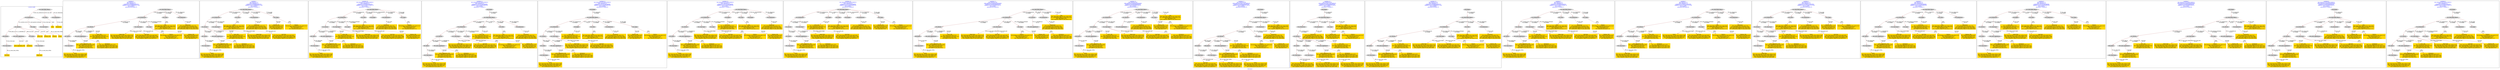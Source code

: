 digraph n0 {
fontcolor="blue"
remincross="true"
label="s01-cb.csv"
subgraph cluster_0 {
label="1-correct model"
n2[style="filled",color="white",fillcolor="lightgray",label="E12_Production1"];
n3[style="filled",color="white",fillcolor="lightgray",label="E21_Person1"];
n4[style="filled",color="white",fillcolor="lightgray",label="E55_Type1"];
n5[style="filled",color="white",fillcolor="lightgray",label="E52_Time-Span3"];
n6[style="filled",color="white",fillcolor="lightgray",label="E69_Death1"];
n7[style="filled",color="white",fillcolor="lightgray",label="E82_Actor_Appellation1"];
n8[style="filled",color="white",fillcolor="lightgray",label="E67_Birth1"];
n9[shape="plaintext",style="filled",fillcolor="gold",label="Actor_URI"];
n10[style="filled",color="white",fillcolor="lightgray",label="E22_Man-Made_Object1"];
n11[style="filled",color="white",fillcolor="lightgray",label="E35_Title1"];
n12[style="filled",color="white",fillcolor="lightgray",label="E54_Dimension1"];
n13[shape="plaintext",style="filled",fillcolor="gold",label="Title"];
n14[style="filled",color="white",fillcolor="lightgray",label="E52_Time-Span1"];
n15[shape="plaintext",style="filled",fillcolor="gold",label="Begin Date"];
n16[style="filled",color="white",fillcolor="lightgray",label="E52_Time-Span2"];
n17[shape="plaintext",style="filled",fillcolor="gold",label="End Date"];
n18[shape="plaintext",style="filled",fillcolor="gold",label="Dated"];
n19[shape="plaintext",style="filled",fillcolor="gold",label="Dimensions"];
n20[shape="plaintext",style="filled",fillcolor="gold",label="Medium_URI"];
n21[shape="plaintext",style="filled",fillcolor="gold",label="Medium"];
n22[shape="plaintext",style="filled",fillcolor="gold",label="Artist_Appellation_URI"];
n23[shape="plaintext",style="filled",fillcolor="gold",label="Attribution"];
}
subgraph cluster_1 {
label="candidate 0\nlink coherence:1.0\nnode coherence:1.0\nconfidence:0.4429069550382333\nmapping score:0.5309689850127444\ncost:18.99915\n-precision:0.84-recall:0.76"
n25[style="filled",color="white",fillcolor="lightgray",label="E12_Production1"];
n26[style="filled",color="white",fillcolor="lightgray",label="E21_Person1"];
n27[style="filled",color="white",fillcolor="lightgray",label="E52_Time-Span2"];
n28[style="filled",color="white",fillcolor="lightgray",label="E55_Type1"];
n29[style="filled",color="white",fillcolor="lightgray",label="E67_Birth1"];
n30[style="filled",color="white",fillcolor="lightgray",label="E82_Actor_Appellation1"];
n31[style="filled",color="white",fillcolor="lightgray",label="E22_Man-Made_Object1"];
n32[style="filled",color="white",fillcolor="lightgray",label="E35_Title1"];
n33[style="filled",color="white",fillcolor="lightgray",label="E54_Dimension1"];
n34[style="filled",color="white",fillcolor="lightgray",label="E52_Time-Span1"];
n35[shape="plaintext",style="filled",fillcolor="gold",label="Artist_Appellation_URI\n[E82_Actor_Appellation,classLink,0.885]\n[E21_Person,classLink,0.057]\n[E39_Actor,classLink,0.044]\n[E30_Right,P3_has_note,0.014]"];
n36[shape="plaintext",style="filled",fillcolor="gold",label="Dated\n[E52_Time-Span,P82_at_some_time_within,0.449]\n[E52_Time-Span,P82a_begin_of_the_begin,0.197]\n[E52_Time-Span,P82b_end_of_the_end,0.183]\n[E12_Production,P3_has_note,0.171]"];
n37[shape="plaintext",style="filled",fillcolor="gold",label="Medium\n[E29_Design_or_Procedure,P3_has_note,0.312]\n[E57_Material,label,0.271]\n[E55_Type,label,0.245]\n[E57_Material,classLink,0.172]"];
n38[shape="plaintext",style="filled",fillcolor="gold",label="Dimensions\n[E54_Dimension,P3_has_note,0.74]\n[E22_Man-Made_Object,classLink,0.098]\n[E22_Man-Made_Object,P3_has_note,0.097]\n[E73_Information_Object,P3_has_note,0.065]"];
n39[shape="plaintext",style="filled",fillcolor="gold",label="Title\n[E22_Man-Made_Object,P3_has_note,0.297]\n[E73_Information_Object,P3_has_note,0.254]\n[E35_Title,label,0.236]\n[E33_Linguistic_Object,P3_has_note,0.213]"];
n40[shape="plaintext",style="filled",fillcolor="gold",label="Medium_URI\n[E57_Material,classLink,0.403]\n[E55_Type,classLink,0.377]\n[E74_Group,classLink,0.188]\n[E55_Type,label,0.032]"];
n41[shape="plaintext",style="filled",fillcolor="gold",label="Begin Date\n[E52_Time-Span,P82_at_some_time_within,0.421]\n[E52_Time-Span,P82a_begin_of_the_begin,0.279]\n[E52_Time-Span,P82b_end_of_the_end,0.231]\n[E33_Linguistic_Object,P3_has_note,0.069]"];
n42[shape="plaintext",style="filled",fillcolor="gold",label="Attribution\n[E82_Actor_Appellation,label,0.407]\n[E22_Man-Made_Object,P3_has_note,0.244]\n[E73_Information_Object,P3_has_note,0.195]\n[E33_Linguistic_Object,P3_has_note,0.155]"];
n43[shape="plaintext",style="filled",fillcolor="gold",label="Actor_URI\n[E21_Person,classLink,0.351]\n[E82_Actor_Appellation,classLink,0.302]\n[E39_Actor,classLink,0.265]\n[E30_Right,P3_has_note,0.083]"];
n44[shape="plaintext",style="filled",fillcolor="gold",label="End Date\n[E52_Time-Span,P82b_end_of_the_end,0.461]\n[E52_Time-Span,P82_at_some_time_within,0.366]\n[E52_Time-Span,P82a_begin_of_the_begin,0.116]\n[E33_Linguistic_Object,P3_has_note,0.057]"];
}
subgraph cluster_2 {
label="candidate 1\nlink coherence:1.0\nnode coherence:1.0\nconfidence:0.4429069550382333\nmapping score:0.5309689850127444\ncost:18.99919\n-precision:0.79-recall:0.71"
n46[style="filled",color="white",fillcolor="lightgray",label="E12_Production1"];
n47[style="filled",color="white",fillcolor="lightgray",label="E21_Person1"];
n48[style="filled",color="white",fillcolor="lightgray",label="E52_Time-Span2"];
n49[style="filled",color="white",fillcolor="lightgray",label="E67_Birth1"];
n50[style="filled",color="white",fillcolor="lightgray",label="E82_Actor_Appellation1"];
n51[style="filled",color="white",fillcolor="lightgray",label="E22_Man-Made_Object1"];
n52[style="filled",color="white",fillcolor="lightgray",label="E35_Title1"];
n53[style="filled",color="white",fillcolor="lightgray",label="E54_Dimension1"];
n54[style="filled",color="white",fillcolor="lightgray",label="E55_Type2"];
n55[style="filled",color="white",fillcolor="lightgray",label="E52_Time-Span1"];
n56[shape="plaintext",style="filled",fillcolor="gold",label="Artist_Appellation_URI\n[E82_Actor_Appellation,classLink,0.885]\n[E21_Person,classLink,0.057]\n[E39_Actor,classLink,0.044]\n[E30_Right,P3_has_note,0.014]"];
n57[shape="plaintext",style="filled",fillcolor="gold",label="Dated\n[E52_Time-Span,P82_at_some_time_within,0.449]\n[E52_Time-Span,P82a_begin_of_the_begin,0.197]\n[E52_Time-Span,P82b_end_of_the_end,0.183]\n[E12_Production,P3_has_note,0.171]"];
n58[shape="plaintext",style="filled",fillcolor="gold",label="Medium_URI\n[E57_Material,classLink,0.403]\n[E55_Type,classLink,0.377]\n[E74_Group,classLink,0.188]\n[E55_Type,label,0.032]"];
n59[shape="plaintext",style="filled",fillcolor="gold",label="Dimensions\n[E54_Dimension,P3_has_note,0.74]\n[E22_Man-Made_Object,classLink,0.098]\n[E22_Man-Made_Object,P3_has_note,0.097]\n[E73_Information_Object,P3_has_note,0.065]"];
n60[shape="plaintext",style="filled",fillcolor="gold",label="Title\n[E22_Man-Made_Object,P3_has_note,0.297]\n[E73_Information_Object,P3_has_note,0.254]\n[E35_Title,label,0.236]\n[E33_Linguistic_Object,P3_has_note,0.213]"];
n61[shape="plaintext",style="filled",fillcolor="gold",label="Medium\n[E29_Design_or_Procedure,P3_has_note,0.312]\n[E57_Material,label,0.271]\n[E55_Type,label,0.245]\n[E57_Material,classLink,0.172]"];
n62[shape="plaintext",style="filled",fillcolor="gold",label="Begin Date\n[E52_Time-Span,P82_at_some_time_within,0.421]\n[E52_Time-Span,P82a_begin_of_the_begin,0.279]\n[E52_Time-Span,P82b_end_of_the_end,0.231]\n[E33_Linguistic_Object,P3_has_note,0.069]"];
n63[shape="plaintext",style="filled",fillcolor="gold",label="Attribution\n[E82_Actor_Appellation,label,0.407]\n[E22_Man-Made_Object,P3_has_note,0.244]\n[E73_Information_Object,P3_has_note,0.195]\n[E33_Linguistic_Object,P3_has_note,0.155]"];
n64[shape="plaintext",style="filled",fillcolor="gold",label="Actor_URI\n[E21_Person,classLink,0.351]\n[E82_Actor_Appellation,classLink,0.302]\n[E39_Actor,classLink,0.265]\n[E30_Right,P3_has_note,0.083]"];
n65[shape="plaintext",style="filled",fillcolor="gold",label="End Date\n[E52_Time-Span,P82b_end_of_the_end,0.461]\n[E52_Time-Span,P82_at_some_time_within,0.366]\n[E52_Time-Span,P82a_begin_of_the_begin,0.116]\n[E33_Linguistic_Object,P3_has_note,0.057]"];
}
subgraph cluster_3 {
label="candidate 10\nlink coherence:0.9523809523809523\nnode coherence:1.0\nconfidence:0.4429069550382333\nmapping score:0.5143023183460778\ncost:20.99911\n-precision:0.71-recall:0.71"
n67[style="filled",color="white",fillcolor="lightgray",label="E12_Production1"];
n68[style="filled",color="white",fillcolor="lightgray",label="E21_Person1"];
n69[style="filled",color="white",fillcolor="lightgray",label="E52_Time-Span2"];
n70[style="filled",color="white",fillcolor="lightgray",label="E55_Type1"];
n71[style="filled",color="white",fillcolor="lightgray",label="E67_Birth1"];
n72[style="filled",color="white",fillcolor="lightgray",label="E82_Actor_Appellation1"];
n73[style="filled",color="white",fillcolor="lightgray",label="E22_Man-Made_Object1"];
n74[style="filled",color="white",fillcolor="lightgray",label="E35_Title1"];
n75[style="filled",color="white",fillcolor="lightgray",label="E38_Image1"];
n76[style="filled",color="white",fillcolor="lightgray",label="E54_Dimension1"];
n77[style="filled",color="white",fillcolor="lightgray",label="E55_Type2"];
n78[style="filled",color="white",fillcolor="lightgray",label="E52_Time-Span1"];
n79[shape="plaintext",style="filled",fillcolor="gold",label="Artist_Appellation_URI\n[E82_Actor_Appellation,classLink,0.885]\n[E21_Person,classLink,0.057]\n[E39_Actor,classLink,0.044]\n[E30_Right,P3_has_note,0.014]"];
n80[shape="plaintext",style="filled",fillcolor="gold",label="Dated\n[E52_Time-Span,P82_at_some_time_within,0.449]\n[E52_Time-Span,P82a_begin_of_the_begin,0.197]\n[E52_Time-Span,P82b_end_of_the_end,0.183]\n[E12_Production,P3_has_note,0.171]"];
n81[shape="plaintext",style="filled",fillcolor="gold",label="Dimensions\n[E54_Dimension,P3_has_note,0.74]\n[E22_Man-Made_Object,classLink,0.098]\n[E22_Man-Made_Object,P3_has_note,0.097]\n[E73_Information_Object,P3_has_note,0.065]"];
n82[shape="plaintext",style="filled",fillcolor="gold",label="Title\n[E22_Man-Made_Object,P3_has_note,0.297]\n[E73_Information_Object,P3_has_note,0.254]\n[E35_Title,label,0.236]\n[E33_Linguistic_Object,P3_has_note,0.213]"];
n83[shape="plaintext",style="filled",fillcolor="gold",label="Medium_URI\n[E57_Material,classLink,0.403]\n[E55_Type,classLink,0.377]\n[E74_Group,classLink,0.188]\n[E55_Type,label,0.032]"];
n84[shape="plaintext",style="filled",fillcolor="gold",label="Medium\n[E29_Design_or_Procedure,P3_has_note,0.312]\n[E57_Material,label,0.271]\n[E55_Type,label,0.245]\n[E57_Material,classLink,0.172]"];
n85[shape="plaintext",style="filled",fillcolor="gold",label="Begin Date\n[E52_Time-Span,P82_at_some_time_within,0.421]\n[E52_Time-Span,P82a_begin_of_the_begin,0.279]\n[E52_Time-Span,P82b_end_of_the_end,0.231]\n[E33_Linguistic_Object,P3_has_note,0.069]"];
n86[shape="plaintext",style="filled",fillcolor="gold",label="Attribution\n[E82_Actor_Appellation,label,0.407]\n[E22_Man-Made_Object,P3_has_note,0.244]\n[E73_Information_Object,P3_has_note,0.195]\n[E33_Linguistic_Object,P3_has_note,0.155]"];
n87[shape="plaintext",style="filled",fillcolor="gold",label="Actor_URI\n[E21_Person,classLink,0.351]\n[E82_Actor_Appellation,classLink,0.302]\n[E39_Actor,classLink,0.265]\n[E30_Right,P3_has_note,0.083]"];
n88[shape="plaintext",style="filled",fillcolor="gold",label="End Date\n[E52_Time-Span,P82b_end_of_the_end,0.461]\n[E52_Time-Span,P82_at_some_time_within,0.366]\n[E52_Time-Span,P82a_begin_of_the_begin,0.116]\n[E33_Linguistic_Object,P3_has_note,0.057]"];
}
subgraph cluster_4 {
label="candidate 11\nlink coherence:0.9523809523809523\nnode coherence:1.0\nconfidence:0.41613010907690606\nmapping score:0.522043369692302\ncost:20.99905\n-precision:0.71-recall:0.71"
n90[style="filled",color="white",fillcolor="lightgray",label="E12_Production1"];
n91[style="filled",color="white",fillcolor="lightgray",label="E21_Person1"];
n92[style="filled",color="white",fillcolor="lightgray",label="E52_Time-Span2"];
n93[style="filled",color="white",fillcolor="lightgray",label="E55_Type1"];
n94[style="filled",color="white",fillcolor="lightgray",label="E67_Birth1"];
n95[style="filled",color="white",fillcolor="lightgray",label="E82_Actor_Appellation1"];
n96[style="filled",color="white",fillcolor="lightgray",label="E22_Man-Made_Object1"];
n97[style="filled",color="white",fillcolor="lightgray",label="E30_Right1"];
n98[style="filled",color="white",fillcolor="lightgray",label="E35_Title1"];
n99[style="filled",color="white",fillcolor="lightgray",label="E54_Dimension1"];
n100[style="filled",color="white",fillcolor="lightgray",label="E38_Image1"];
n101[style="filled",color="white",fillcolor="lightgray",label="E52_Time-Span1"];
n102[shape="plaintext",style="filled",fillcolor="gold",label="Artist_Appellation_URI\n[E82_Actor_Appellation,classLink,0.885]\n[E21_Person,classLink,0.057]\n[E39_Actor,classLink,0.044]\n[E30_Right,P3_has_note,0.014]"];
n103[shape="plaintext",style="filled",fillcolor="gold",label="Dated\n[E52_Time-Span,P82_at_some_time_within,0.449]\n[E52_Time-Span,P82a_begin_of_the_begin,0.197]\n[E52_Time-Span,P82b_end_of_the_end,0.183]\n[E12_Production,P3_has_note,0.171]"];
n104[shape="plaintext",style="filled",fillcolor="gold",label="Medium\n[E29_Design_or_Procedure,P3_has_note,0.312]\n[E57_Material,label,0.271]\n[E55_Type,label,0.245]\n[E57_Material,classLink,0.172]"];
n105[shape="plaintext",style="filled",fillcolor="gold",label="Dimensions\n[E54_Dimension,P3_has_note,0.74]\n[E22_Man-Made_Object,classLink,0.098]\n[E22_Man-Made_Object,P3_has_note,0.097]\n[E73_Information_Object,P3_has_note,0.065]"];
n106[shape="plaintext",style="filled",fillcolor="gold",label="Title\n[E22_Man-Made_Object,P3_has_note,0.297]\n[E73_Information_Object,P3_has_note,0.254]\n[E35_Title,label,0.236]\n[E33_Linguistic_Object,P3_has_note,0.213]"];
n107[shape="plaintext",style="filled",fillcolor="gold",label="Medium_URI\n[E57_Material,classLink,0.403]\n[E55_Type,classLink,0.377]\n[E74_Group,classLink,0.188]\n[E55_Type,label,0.032]"];
n108[shape="plaintext",style="filled",fillcolor="gold",label="Begin Date\n[E52_Time-Span,P82_at_some_time_within,0.421]\n[E52_Time-Span,P82a_begin_of_the_begin,0.279]\n[E52_Time-Span,P82b_end_of_the_end,0.231]\n[E33_Linguistic_Object,P3_has_note,0.069]"];
n109[shape="plaintext",style="filled",fillcolor="gold",label="Attribution\n[E82_Actor_Appellation,label,0.407]\n[E22_Man-Made_Object,P3_has_note,0.244]\n[E73_Information_Object,P3_has_note,0.195]\n[E33_Linguistic_Object,P3_has_note,0.155]"];
n110[shape="plaintext",style="filled",fillcolor="gold",label="Actor_URI\n[E21_Person,classLink,0.351]\n[E82_Actor_Appellation,classLink,0.302]\n[E39_Actor,classLink,0.265]\n[E30_Right,P3_has_note,0.083]"];
n111[shape="plaintext",style="filled",fillcolor="gold",label="End Date\n[E52_Time-Span,P82b_end_of_the_end,0.461]\n[E52_Time-Span,P82_at_some_time_within,0.366]\n[E52_Time-Span,P82a_begin_of_the_begin,0.116]\n[E33_Linguistic_Object,P3_has_note,0.057]"];
}
subgraph cluster_5 {
label="candidate 12\nlink coherence:0.9523809523809523\nnode coherence:1.0\nconfidence:0.41613010907690606\nmapping score:0.522043369692302\ncost:20.99909\n-precision:0.67-recall:0.67"
n113[style="filled",color="white",fillcolor="lightgray",label="E12_Production1"];
n114[style="filled",color="white",fillcolor="lightgray",label="E21_Person1"];
n115[style="filled",color="white",fillcolor="lightgray",label="E52_Time-Span2"];
n116[style="filled",color="white",fillcolor="lightgray",label="E67_Birth1"];
n117[style="filled",color="white",fillcolor="lightgray",label="E82_Actor_Appellation1"];
n118[style="filled",color="white",fillcolor="lightgray",label="E22_Man-Made_Object1"];
n119[style="filled",color="white",fillcolor="lightgray",label="E30_Right1"];
n120[style="filled",color="white",fillcolor="lightgray",label="E35_Title1"];
n121[style="filled",color="white",fillcolor="lightgray",label="E54_Dimension1"];
n122[style="filled",color="white",fillcolor="lightgray",label="E55_Type2"];
n123[style="filled",color="white",fillcolor="lightgray",label="E38_Image1"];
n124[style="filled",color="white",fillcolor="lightgray",label="E52_Time-Span1"];
n125[shape="plaintext",style="filled",fillcolor="gold",label="Artist_Appellation_URI\n[E82_Actor_Appellation,classLink,0.885]\n[E21_Person,classLink,0.057]\n[E39_Actor,classLink,0.044]\n[E30_Right,P3_has_note,0.014]"];
n126[shape="plaintext",style="filled",fillcolor="gold",label="Dated\n[E52_Time-Span,P82_at_some_time_within,0.449]\n[E52_Time-Span,P82a_begin_of_the_begin,0.197]\n[E52_Time-Span,P82b_end_of_the_end,0.183]\n[E12_Production,P3_has_note,0.171]"];
n127[shape="plaintext",style="filled",fillcolor="gold",label="Medium_URI\n[E57_Material,classLink,0.403]\n[E55_Type,classLink,0.377]\n[E74_Group,classLink,0.188]\n[E55_Type,label,0.032]"];
n128[shape="plaintext",style="filled",fillcolor="gold",label="Dimensions\n[E54_Dimension,P3_has_note,0.74]\n[E22_Man-Made_Object,classLink,0.098]\n[E22_Man-Made_Object,P3_has_note,0.097]\n[E73_Information_Object,P3_has_note,0.065]"];
n129[shape="plaintext",style="filled",fillcolor="gold",label="Title\n[E22_Man-Made_Object,P3_has_note,0.297]\n[E73_Information_Object,P3_has_note,0.254]\n[E35_Title,label,0.236]\n[E33_Linguistic_Object,P3_has_note,0.213]"];
n130[shape="plaintext",style="filled",fillcolor="gold",label="Medium\n[E29_Design_or_Procedure,P3_has_note,0.312]\n[E57_Material,label,0.271]\n[E55_Type,label,0.245]\n[E57_Material,classLink,0.172]"];
n131[shape="plaintext",style="filled",fillcolor="gold",label="Begin Date\n[E52_Time-Span,P82_at_some_time_within,0.421]\n[E52_Time-Span,P82a_begin_of_the_begin,0.279]\n[E52_Time-Span,P82b_end_of_the_end,0.231]\n[E33_Linguistic_Object,P3_has_note,0.069]"];
n132[shape="plaintext",style="filled",fillcolor="gold",label="Attribution\n[E82_Actor_Appellation,label,0.407]\n[E22_Man-Made_Object,P3_has_note,0.244]\n[E73_Information_Object,P3_has_note,0.195]\n[E33_Linguistic_Object,P3_has_note,0.155]"];
n133[shape="plaintext",style="filled",fillcolor="gold",label="Actor_URI\n[E21_Person,classLink,0.351]\n[E82_Actor_Appellation,classLink,0.302]\n[E39_Actor,classLink,0.265]\n[E30_Right,P3_has_note,0.083]"];
n134[shape="plaintext",style="filled",fillcolor="gold",label="End Date\n[E52_Time-Span,P82b_end_of_the_end,0.461]\n[E52_Time-Span,P82_at_some_time_within,0.366]\n[E52_Time-Span,P82a_begin_of_the_begin,0.116]\n[E33_Linguistic_Object,P3_has_note,0.057]"];
}
subgraph cluster_6 {
label="candidate 13\nlink coherence:0.9523809523809523\nnode coherence:1.0\nconfidence:0.41613010907690606\nmapping score:0.522043369692302\ncost:20.99915\n-precision:0.71-recall:0.71"
n136[style="filled",color="white",fillcolor="lightgray",label="E12_Production1"];
n137[style="filled",color="white",fillcolor="lightgray",label="E21_Person1"];
n138[style="filled",color="white",fillcolor="lightgray",label="E52_Time-Span2"];
n139[style="filled",color="white",fillcolor="lightgray",label="E55_Type1"];
n140[style="filled",color="white",fillcolor="lightgray",label="E67_Birth1"];
n141[style="filled",color="white",fillcolor="lightgray",label="E82_Actor_Appellation1"];
n142[style="filled",color="white",fillcolor="lightgray",label="E22_Man-Made_Object1"];
n143[style="filled",color="white",fillcolor="lightgray",label="E30_Right1"];
n144[style="filled",color="white",fillcolor="lightgray",label="E35_Title1"];
n145[style="filled",color="white",fillcolor="lightgray",label="E38_Image1"];
n146[style="filled",color="white",fillcolor="lightgray",label="E54_Dimension1"];
n147[style="filled",color="white",fillcolor="lightgray",label="E52_Time-Span1"];
n148[shape="plaintext",style="filled",fillcolor="gold",label="Artist_Appellation_URI\n[E82_Actor_Appellation,classLink,0.885]\n[E21_Person,classLink,0.057]\n[E39_Actor,classLink,0.044]\n[E30_Right,P3_has_note,0.014]"];
n149[shape="plaintext",style="filled",fillcolor="gold",label="Dated\n[E52_Time-Span,P82_at_some_time_within,0.449]\n[E52_Time-Span,P82a_begin_of_the_begin,0.197]\n[E52_Time-Span,P82b_end_of_the_end,0.183]\n[E12_Production,P3_has_note,0.171]"];
n150[shape="plaintext",style="filled",fillcolor="gold",label="Medium\n[E29_Design_or_Procedure,P3_has_note,0.312]\n[E57_Material,label,0.271]\n[E55_Type,label,0.245]\n[E57_Material,classLink,0.172]"];
n151[shape="plaintext",style="filled",fillcolor="gold",label="Dimensions\n[E54_Dimension,P3_has_note,0.74]\n[E22_Man-Made_Object,classLink,0.098]\n[E22_Man-Made_Object,P3_has_note,0.097]\n[E73_Information_Object,P3_has_note,0.065]"];
n152[shape="plaintext",style="filled",fillcolor="gold",label="Title\n[E22_Man-Made_Object,P3_has_note,0.297]\n[E73_Information_Object,P3_has_note,0.254]\n[E35_Title,label,0.236]\n[E33_Linguistic_Object,P3_has_note,0.213]"];
n153[shape="plaintext",style="filled",fillcolor="gold",label="Medium_URI\n[E57_Material,classLink,0.403]\n[E55_Type,classLink,0.377]\n[E74_Group,classLink,0.188]\n[E55_Type,label,0.032]"];
n154[shape="plaintext",style="filled",fillcolor="gold",label="Begin Date\n[E52_Time-Span,P82_at_some_time_within,0.421]\n[E52_Time-Span,P82a_begin_of_the_begin,0.279]\n[E52_Time-Span,P82b_end_of_the_end,0.231]\n[E33_Linguistic_Object,P3_has_note,0.069]"];
n155[shape="plaintext",style="filled",fillcolor="gold",label="Attribution\n[E82_Actor_Appellation,label,0.407]\n[E22_Man-Made_Object,P3_has_note,0.244]\n[E73_Information_Object,P3_has_note,0.195]\n[E33_Linguistic_Object,P3_has_note,0.155]"];
n156[shape="plaintext",style="filled",fillcolor="gold",label="Actor_URI\n[E21_Person,classLink,0.351]\n[E82_Actor_Appellation,classLink,0.302]\n[E39_Actor,classLink,0.265]\n[E30_Right,P3_has_note,0.083]"];
n157[shape="plaintext",style="filled",fillcolor="gold",label="End Date\n[E52_Time-Span,P82b_end_of_the_end,0.461]\n[E52_Time-Span,P82_at_some_time_within,0.366]\n[E52_Time-Span,P82a_begin_of_the_begin,0.116]\n[E33_Linguistic_Object,P3_has_note,0.057]"];
}
subgraph cluster_7 {
label="candidate 14\nlink coherence:0.9523809523809523\nnode coherence:1.0\nconfidence:0.41613010907690606\nmapping score:0.522043369692302\ncost:20.99919\n-precision:0.67-recall:0.67"
n159[style="filled",color="white",fillcolor="lightgray",label="E12_Production1"];
n160[style="filled",color="white",fillcolor="lightgray",label="E21_Person1"];
n161[style="filled",color="white",fillcolor="lightgray",label="E52_Time-Span2"];
n162[style="filled",color="white",fillcolor="lightgray",label="E67_Birth1"];
n163[style="filled",color="white",fillcolor="lightgray",label="E82_Actor_Appellation1"];
n164[style="filled",color="white",fillcolor="lightgray",label="E22_Man-Made_Object1"];
n165[style="filled",color="white",fillcolor="lightgray",label="E30_Right1"];
n166[style="filled",color="white",fillcolor="lightgray",label="E35_Title1"];
n167[style="filled",color="white",fillcolor="lightgray",label="E38_Image1"];
n168[style="filled",color="white",fillcolor="lightgray",label="E54_Dimension1"];
n169[style="filled",color="white",fillcolor="lightgray",label="E55_Type2"];
n170[style="filled",color="white",fillcolor="lightgray",label="E52_Time-Span1"];
n171[shape="plaintext",style="filled",fillcolor="gold",label="Artist_Appellation_URI\n[E82_Actor_Appellation,classLink,0.885]\n[E21_Person,classLink,0.057]\n[E39_Actor,classLink,0.044]\n[E30_Right,P3_has_note,0.014]"];
n172[shape="plaintext",style="filled",fillcolor="gold",label="Dated\n[E52_Time-Span,P82_at_some_time_within,0.449]\n[E52_Time-Span,P82a_begin_of_the_begin,0.197]\n[E52_Time-Span,P82b_end_of_the_end,0.183]\n[E12_Production,P3_has_note,0.171]"];
n173[shape="plaintext",style="filled",fillcolor="gold",label="Medium_URI\n[E57_Material,classLink,0.403]\n[E55_Type,classLink,0.377]\n[E74_Group,classLink,0.188]\n[E55_Type,label,0.032]"];
n174[shape="plaintext",style="filled",fillcolor="gold",label="Dimensions\n[E54_Dimension,P3_has_note,0.74]\n[E22_Man-Made_Object,classLink,0.098]\n[E22_Man-Made_Object,P3_has_note,0.097]\n[E73_Information_Object,P3_has_note,0.065]"];
n175[shape="plaintext",style="filled",fillcolor="gold",label="Title\n[E22_Man-Made_Object,P3_has_note,0.297]\n[E73_Information_Object,P3_has_note,0.254]\n[E35_Title,label,0.236]\n[E33_Linguistic_Object,P3_has_note,0.213]"];
n176[shape="plaintext",style="filled",fillcolor="gold",label="Medium\n[E29_Design_or_Procedure,P3_has_note,0.312]\n[E57_Material,label,0.271]\n[E55_Type,label,0.245]\n[E57_Material,classLink,0.172]"];
n177[shape="plaintext",style="filled",fillcolor="gold",label="Begin Date\n[E52_Time-Span,P82_at_some_time_within,0.421]\n[E52_Time-Span,P82a_begin_of_the_begin,0.279]\n[E52_Time-Span,P82b_end_of_the_end,0.231]\n[E33_Linguistic_Object,P3_has_note,0.069]"];
n178[shape="plaintext",style="filled",fillcolor="gold",label="Attribution\n[E82_Actor_Appellation,label,0.407]\n[E22_Man-Made_Object,P3_has_note,0.244]\n[E73_Information_Object,P3_has_note,0.195]\n[E33_Linguistic_Object,P3_has_note,0.155]"];
n179[shape="plaintext",style="filled",fillcolor="gold",label="Actor_URI\n[E21_Person,classLink,0.351]\n[E82_Actor_Appellation,classLink,0.302]\n[E39_Actor,classLink,0.265]\n[E30_Right,P3_has_note,0.083]"];
n180[shape="plaintext",style="filled",fillcolor="gold",label="End Date\n[E52_Time-Span,P82b_end_of_the_end,0.461]\n[E52_Time-Span,P82_at_some_time_within,0.366]\n[E52_Time-Span,P82a_begin_of_the_begin,0.116]\n[E33_Linguistic_Object,P3_has_note,0.057]"];
}
subgraph cluster_8 {
label="candidate 15\nlink coherence:0.95\nnode coherence:0.9444444444444444\nconfidence:0.46308364064091856\nmapping score:0.502509361695121\ncost:19.9993\n-precision:0.65-recall:0.62"
n182[style="filled",color="white",fillcolor="lightgray",label="E12_Production1"];
n183[style="filled",color="white",fillcolor="lightgray",label="E21_Person1"];
n184[style="filled",color="white",fillcolor="lightgray",label="E52_Time-Span2"];
n185[style="filled",color="white",fillcolor="lightgray",label="E55_Type1"];
n186[style="filled",color="white",fillcolor="lightgray",label="E69_Death1"];
n187[style="filled",color="white",fillcolor="lightgray",label="E82_Actor_Appellation1"];
n188[style="filled",color="white",fillcolor="lightgray",label="E21_Person2"];
n189[style="filled",color="white",fillcolor="lightgray",label="E82_Actor_Appellation2"];
n190[style="filled",color="white",fillcolor="lightgray",label="E22_Man-Made_Object1"];
n191[style="filled",color="white",fillcolor="lightgray",label="E54_Dimension1"];
n192[style="filled",color="white",fillcolor="lightgray",label="E52_Time-Span4"];
n193[shape="plaintext",style="filled",fillcolor="gold",label="Artist_Appellation_URI\n[E82_Actor_Appellation,classLink,0.885]\n[E21_Person,classLink,0.057]\n[E39_Actor,classLink,0.044]\n[E30_Right,P3_has_note,0.014]"];
n194[shape="plaintext",style="filled",fillcolor="gold",label="Medium\n[E29_Design_or_Procedure,P3_has_note,0.312]\n[E57_Material,label,0.271]\n[E55_Type,label,0.245]\n[E57_Material,classLink,0.172]"];
n195[shape="plaintext",style="filled",fillcolor="gold",label="Title\n[E22_Man-Made_Object,P3_has_note,0.297]\n[E73_Information_Object,P3_has_note,0.254]\n[E35_Title,label,0.236]\n[E33_Linguistic_Object,P3_has_note,0.213]"];
n196[shape="plaintext",style="filled",fillcolor="gold",label="Attribution\n[E82_Actor_Appellation,label,0.407]\n[E22_Man-Made_Object,P3_has_note,0.244]\n[E73_Information_Object,P3_has_note,0.195]\n[E33_Linguistic_Object,P3_has_note,0.155]"];
n197[shape="plaintext",style="filled",fillcolor="gold",label="Dimensions\n[E54_Dimension,P3_has_note,0.74]\n[E22_Man-Made_Object,classLink,0.098]\n[E22_Man-Made_Object,P3_has_note,0.097]\n[E73_Information_Object,P3_has_note,0.065]"];
n198[shape="plaintext",style="filled",fillcolor="gold",label="Medium_URI\n[E57_Material,classLink,0.403]\n[E55_Type,classLink,0.377]\n[E74_Group,classLink,0.188]\n[E55_Type,label,0.032]"];
n199[shape="plaintext",style="filled",fillcolor="gold",label="Dated\n[E52_Time-Span,P82_at_some_time_within,0.449]\n[E52_Time-Span,P82a_begin_of_the_begin,0.197]\n[E52_Time-Span,P82b_end_of_the_end,0.183]\n[E12_Production,P3_has_note,0.171]"];
n200[shape="plaintext",style="filled",fillcolor="gold",label="Actor_URI\n[E21_Person,classLink,0.351]\n[E82_Actor_Appellation,classLink,0.302]\n[E39_Actor,classLink,0.265]\n[E30_Right,P3_has_note,0.083]"];
n201[shape="plaintext",style="filled",fillcolor="gold",label="Begin Date\n[E52_Time-Span,P82_at_some_time_within,0.421]\n[E52_Time-Span,P82a_begin_of_the_begin,0.279]\n[E52_Time-Span,P82b_end_of_the_end,0.231]\n[E33_Linguistic_Object,P3_has_note,0.069]"];
n202[shape="plaintext",style="filled",fillcolor="gold",label="End Date\n[E52_Time-Span,P82b_end_of_the_end,0.461]\n[E52_Time-Span,P82_at_some_time_within,0.366]\n[E52_Time-Span,P82a_begin_of_the_begin,0.116]\n[E33_Linguistic_Object,P3_has_note,0.057]"];
}
subgraph cluster_9 {
label="candidate 16\nlink coherence:0.95\nnode coherence:0.9444444444444444\nconfidence:0.46308364064091856\nmapping score:0.502509361695121\ncost:19.99934\n-precision:0.6-recall:0.57"
n204[style="filled",color="white",fillcolor="lightgray",label="E12_Production1"];
n205[style="filled",color="white",fillcolor="lightgray",label="E21_Person1"];
n206[style="filled",color="white",fillcolor="lightgray",label="E52_Time-Span2"];
n207[style="filled",color="white",fillcolor="lightgray",label="E69_Death1"];
n208[style="filled",color="white",fillcolor="lightgray",label="E82_Actor_Appellation1"];
n209[style="filled",color="white",fillcolor="lightgray",label="E21_Person2"];
n210[style="filled",color="white",fillcolor="lightgray",label="E82_Actor_Appellation2"];
n211[style="filled",color="white",fillcolor="lightgray",label="E22_Man-Made_Object1"];
n212[style="filled",color="white",fillcolor="lightgray",label="E54_Dimension1"];
n213[style="filled",color="white",fillcolor="lightgray",label="E55_Type2"];
n214[style="filled",color="white",fillcolor="lightgray",label="E52_Time-Span4"];
n215[shape="plaintext",style="filled",fillcolor="gold",label="Artist_Appellation_URI\n[E82_Actor_Appellation,classLink,0.885]\n[E21_Person,classLink,0.057]\n[E39_Actor,classLink,0.044]\n[E30_Right,P3_has_note,0.014]"];
n216[shape="plaintext",style="filled",fillcolor="gold",label="Medium_URI\n[E57_Material,classLink,0.403]\n[E55_Type,classLink,0.377]\n[E74_Group,classLink,0.188]\n[E55_Type,label,0.032]"];
n217[shape="plaintext",style="filled",fillcolor="gold",label="Title\n[E22_Man-Made_Object,P3_has_note,0.297]\n[E73_Information_Object,P3_has_note,0.254]\n[E35_Title,label,0.236]\n[E33_Linguistic_Object,P3_has_note,0.213]"];
n218[shape="plaintext",style="filled",fillcolor="gold",label="Attribution\n[E82_Actor_Appellation,label,0.407]\n[E22_Man-Made_Object,P3_has_note,0.244]\n[E73_Information_Object,P3_has_note,0.195]\n[E33_Linguistic_Object,P3_has_note,0.155]"];
n219[shape="plaintext",style="filled",fillcolor="gold",label="Dimensions\n[E54_Dimension,P3_has_note,0.74]\n[E22_Man-Made_Object,classLink,0.098]\n[E22_Man-Made_Object,P3_has_note,0.097]\n[E73_Information_Object,P3_has_note,0.065]"];
n220[shape="plaintext",style="filled",fillcolor="gold",label="Medium\n[E29_Design_or_Procedure,P3_has_note,0.312]\n[E57_Material,label,0.271]\n[E55_Type,label,0.245]\n[E57_Material,classLink,0.172]"];
n221[shape="plaintext",style="filled",fillcolor="gold",label="Dated\n[E52_Time-Span,P82_at_some_time_within,0.449]\n[E52_Time-Span,P82a_begin_of_the_begin,0.197]\n[E52_Time-Span,P82b_end_of_the_end,0.183]\n[E12_Production,P3_has_note,0.171]"];
n222[shape="plaintext",style="filled",fillcolor="gold",label="Actor_URI\n[E21_Person,classLink,0.351]\n[E82_Actor_Appellation,classLink,0.302]\n[E39_Actor,classLink,0.265]\n[E30_Right,P3_has_note,0.083]"];
n223[shape="plaintext",style="filled",fillcolor="gold",label="Begin Date\n[E52_Time-Span,P82_at_some_time_within,0.421]\n[E52_Time-Span,P82a_begin_of_the_begin,0.279]\n[E52_Time-Span,P82b_end_of_the_end,0.231]\n[E33_Linguistic_Object,P3_has_note,0.069]"];
n224[shape="plaintext",style="filled",fillcolor="gold",label="End Date\n[E52_Time-Span,P82b_end_of_the_end,0.461]\n[E52_Time-Span,P82_at_some_time_within,0.366]\n[E52_Time-Span,P82a_begin_of_the_begin,0.116]\n[E33_Linguistic_Object,P3_has_note,0.057]"];
}
subgraph cluster_10 {
label="candidate 17\nlink coherence:0.95\nnode coherence:0.9411764705882353\nconfidence:0.46308364064091856\nmapping score:0.5180867037430512\ncost:118.99913\n-precision:0.8-recall:0.76"
n226[style="filled",color="white",fillcolor="lightgray",label="E12_Production1"];
n227[style="filled",color="white",fillcolor="lightgray",label="E21_Person1"];
n228[style="filled",color="white",fillcolor="lightgray",label="E55_Type1"];
n229[style="filled",color="white",fillcolor="lightgray",label="E67_Birth1"];
n230[style="filled",color="white",fillcolor="lightgray",label="E69_Death1"];
n231[style="filled",color="white",fillcolor="lightgray",label="E82_Actor_Appellation1"];
n232[style="filled",color="white",fillcolor="lightgray",label="E22_Man-Made_Object1"];
n233[style="filled",color="white",fillcolor="lightgray",label="E54_Dimension1"];
n234[style="filled",color="white",fillcolor="lightgray",label="E38_Image1"];
n235[style="filled",color="white",fillcolor="lightgray",label="E52_Time-Span1"];
n236[style="filled",color="white",fillcolor="lightgray",label="E52_Time-Span3"];
n237[shape="plaintext",style="filled",fillcolor="gold",label="Artist_Appellation_URI\n[E82_Actor_Appellation,classLink,0.885]\n[E21_Person,classLink,0.057]\n[E39_Actor,classLink,0.044]\n[E30_Right,P3_has_note,0.014]"];
n238[shape="plaintext",style="filled",fillcolor="gold",label="End Date\n[E52_Time-Span,P82b_end_of_the_end,0.461]\n[E52_Time-Span,P82_at_some_time_within,0.366]\n[E52_Time-Span,P82a_begin_of_the_begin,0.116]\n[E33_Linguistic_Object,P3_has_note,0.057]"];
n239[shape="plaintext",style="filled",fillcolor="gold",label="Begin Date\n[E52_Time-Span,P82_at_some_time_within,0.421]\n[E52_Time-Span,P82a_begin_of_the_begin,0.279]\n[E52_Time-Span,P82b_end_of_the_end,0.231]\n[E33_Linguistic_Object,P3_has_note,0.069]"];
n240[shape="plaintext",style="filled",fillcolor="gold",label="Medium\n[E29_Design_or_Procedure,P3_has_note,0.312]\n[E57_Material,label,0.271]\n[E55_Type,label,0.245]\n[E57_Material,classLink,0.172]"];
n241[shape="plaintext",style="filled",fillcolor="gold",label="Title\n[E22_Man-Made_Object,P3_has_note,0.297]\n[E73_Information_Object,P3_has_note,0.254]\n[E35_Title,label,0.236]\n[E33_Linguistic_Object,P3_has_note,0.213]"];
n242[shape="plaintext",style="filled",fillcolor="gold",label="Dimensions\n[E54_Dimension,P3_has_note,0.74]\n[E22_Man-Made_Object,classLink,0.098]\n[E22_Man-Made_Object,P3_has_note,0.097]\n[E73_Information_Object,P3_has_note,0.065]"];
n243[shape="plaintext",style="filled",fillcolor="gold",label="Medium_URI\n[E57_Material,classLink,0.403]\n[E55_Type,classLink,0.377]\n[E74_Group,classLink,0.188]\n[E55_Type,label,0.032]"];
n244[shape="plaintext",style="filled",fillcolor="gold",label="Dated\n[E52_Time-Span,P82_at_some_time_within,0.449]\n[E52_Time-Span,P82a_begin_of_the_begin,0.197]\n[E52_Time-Span,P82b_end_of_the_end,0.183]\n[E12_Production,P3_has_note,0.171]"];
n245[shape="plaintext",style="filled",fillcolor="gold",label="Attribution\n[E82_Actor_Appellation,label,0.407]\n[E22_Man-Made_Object,P3_has_note,0.244]\n[E73_Information_Object,P3_has_note,0.195]\n[E33_Linguistic_Object,P3_has_note,0.155]"];
n246[shape="plaintext",style="filled",fillcolor="gold",label="Actor_URI\n[E21_Person,classLink,0.351]\n[E82_Actor_Appellation,classLink,0.302]\n[E39_Actor,classLink,0.265]\n[E30_Right,P3_has_note,0.083]"];
}
subgraph cluster_11 {
label="candidate 18\nlink coherence:0.95\nnode coherence:0.9411764705882353\nconfidence:0.46308364064091856\nmapping score:0.5180867037430512\ncost:118.99917\n-precision:0.75-recall:0.71"
n248[style="filled",color="white",fillcolor="lightgray",label="E12_Production1"];
n249[style="filled",color="white",fillcolor="lightgray",label="E21_Person1"];
n250[style="filled",color="white",fillcolor="lightgray",label="E67_Birth1"];
n251[style="filled",color="white",fillcolor="lightgray",label="E69_Death1"];
n252[style="filled",color="white",fillcolor="lightgray",label="E82_Actor_Appellation1"];
n253[style="filled",color="white",fillcolor="lightgray",label="E22_Man-Made_Object1"];
n254[style="filled",color="white",fillcolor="lightgray",label="E54_Dimension1"];
n255[style="filled",color="white",fillcolor="lightgray",label="E55_Type2"];
n256[style="filled",color="white",fillcolor="lightgray",label="E38_Image1"];
n257[style="filled",color="white",fillcolor="lightgray",label="E52_Time-Span1"];
n258[style="filled",color="white",fillcolor="lightgray",label="E52_Time-Span3"];
n259[shape="plaintext",style="filled",fillcolor="gold",label="Artist_Appellation_URI\n[E82_Actor_Appellation,classLink,0.885]\n[E21_Person,classLink,0.057]\n[E39_Actor,classLink,0.044]\n[E30_Right,P3_has_note,0.014]"];
n260[shape="plaintext",style="filled",fillcolor="gold",label="End Date\n[E52_Time-Span,P82b_end_of_the_end,0.461]\n[E52_Time-Span,P82_at_some_time_within,0.366]\n[E52_Time-Span,P82a_begin_of_the_begin,0.116]\n[E33_Linguistic_Object,P3_has_note,0.057]"];
n261[shape="plaintext",style="filled",fillcolor="gold",label="Begin Date\n[E52_Time-Span,P82_at_some_time_within,0.421]\n[E52_Time-Span,P82a_begin_of_the_begin,0.279]\n[E52_Time-Span,P82b_end_of_the_end,0.231]\n[E33_Linguistic_Object,P3_has_note,0.069]"];
n262[shape="plaintext",style="filled",fillcolor="gold",label="Medium_URI\n[E57_Material,classLink,0.403]\n[E55_Type,classLink,0.377]\n[E74_Group,classLink,0.188]\n[E55_Type,label,0.032]"];
n263[shape="plaintext",style="filled",fillcolor="gold",label="Title\n[E22_Man-Made_Object,P3_has_note,0.297]\n[E73_Information_Object,P3_has_note,0.254]\n[E35_Title,label,0.236]\n[E33_Linguistic_Object,P3_has_note,0.213]"];
n264[shape="plaintext",style="filled",fillcolor="gold",label="Dimensions\n[E54_Dimension,P3_has_note,0.74]\n[E22_Man-Made_Object,classLink,0.098]\n[E22_Man-Made_Object,P3_has_note,0.097]\n[E73_Information_Object,P3_has_note,0.065]"];
n265[shape="plaintext",style="filled",fillcolor="gold",label="Medium\n[E29_Design_or_Procedure,P3_has_note,0.312]\n[E57_Material,label,0.271]\n[E55_Type,label,0.245]\n[E57_Material,classLink,0.172]"];
n266[shape="plaintext",style="filled",fillcolor="gold",label="Dated\n[E52_Time-Span,P82_at_some_time_within,0.449]\n[E52_Time-Span,P82a_begin_of_the_begin,0.197]\n[E52_Time-Span,P82b_end_of_the_end,0.183]\n[E12_Production,P3_has_note,0.171]"];
n267[shape="plaintext",style="filled",fillcolor="gold",label="Attribution\n[E82_Actor_Appellation,label,0.407]\n[E22_Man-Made_Object,P3_has_note,0.244]\n[E73_Information_Object,P3_has_note,0.195]\n[E33_Linguistic_Object,P3_has_note,0.155]"];
n268[shape="plaintext",style="filled",fillcolor="gold",label="Actor_URI\n[E21_Person,classLink,0.351]\n[E82_Actor_Appellation,classLink,0.302]\n[E39_Actor,classLink,0.265]\n[E30_Right,P3_has_note,0.083]"];
}
subgraph cluster_12 {
label="candidate 19\nlink coherence:0.95\nnode coherence:1.0\nconfidence:0.4429069550382333\nmapping score:0.5309689850127444\ncost:19.99905\n-precision:0.8-recall:0.76"
n270[style="filled",color="white",fillcolor="lightgray",label="E12_Production1"];
n271[style="filled",color="white",fillcolor="lightgray",label="E21_Person1"];
n272[style="filled",color="white",fillcolor="lightgray",label="E52_Time-Span2"];
n273[style="filled",color="white",fillcolor="lightgray",label="E55_Type1"];
n274[style="filled",color="white",fillcolor="lightgray",label="E67_Birth1"];
n275[style="filled",color="white",fillcolor="lightgray",label="E82_Actor_Appellation1"];
n276[style="filled",color="white",fillcolor="lightgray",label="E22_Man-Made_Object1"];
n277[style="filled",color="white",fillcolor="lightgray",label="E35_Title1"];
n278[style="filled",color="white",fillcolor="lightgray",label="E54_Dimension1"];
n279[style="filled",color="white",fillcolor="lightgray",label="E38_Image1"];
n280[style="filled",color="white",fillcolor="lightgray",label="E52_Time-Span1"];
n281[shape="plaintext",style="filled",fillcolor="gold",label="Artist_Appellation_URI\n[E82_Actor_Appellation,classLink,0.885]\n[E21_Person,classLink,0.057]\n[E39_Actor,classLink,0.044]\n[E30_Right,P3_has_note,0.014]"];
n282[shape="plaintext",style="filled",fillcolor="gold",label="Dated\n[E52_Time-Span,P82_at_some_time_within,0.449]\n[E52_Time-Span,P82a_begin_of_the_begin,0.197]\n[E52_Time-Span,P82b_end_of_the_end,0.183]\n[E12_Production,P3_has_note,0.171]"];
n283[shape="plaintext",style="filled",fillcolor="gold",label="Medium\n[E29_Design_or_Procedure,P3_has_note,0.312]\n[E57_Material,label,0.271]\n[E55_Type,label,0.245]\n[E57_Material,classLink,0.172]"];
n284[shape="plaintext",style="filled",fillcolor="gold",label="Dimensions\n[E54_Dimension,P3_has_note,0.74]\n[E22_Man-Made_Object,classLink,0.098]\n[E22_Man-Made_Object,P3_has_note,0.097]\n[E73_Information_Object,P3_has_note,0.065]"];
n285[shape="plaintext",style="filled",fillcolor="gold",label="Title\n[E22_Man-Made_Object,P3_has_note,0.297]\n[E73_Information_Object,P3_has_note,0.254]\n[E35_Title,label,0.236]\n[E33_Linguistic_Object,P3_has_note,0.213]"];
n286[shape="plaintext",style="filled",fillcolor="gold",label="Medium_URI\n[E57_Material,classLink,0.403]\n[E55_Type,classLink,0.377]\n[E74_Group,classLink,0.188]\n[E55_Type,label,0.032]"];
n287[shape="plaintext",style="filled",fillcolor="gold",label="Begin Date\n[E52_Time-Span,P82_at_some_time_within,0.421]\n[E52_Time-Span,P82a_begin_of_the_begin,0.279]\n[E52_Time-Span,P82b_end_of_the_end,0.231]\n[E33_Linguistic_Object,P3_has_note,0.069]"];
n288[shape="plaintext",style="filled",fillcolor="gold",label="Attribution\n[E82_Actor_Appellation,label,0.407]\n[E22_Man-Made_Object,P3_has_note,0.244]\n[E73_Information_Object,P3_has_note,0.195]\n[E33_Linguistic_Object,P3_has_note,0.155]"];
n289[shape="plaintext",style="filled",fillcolor="gold",label="Actor_URI\n[E21_Person,classLink,0.351]\n[E82_Actor_Appellation,classLink,0.302]\n[E39_Actor,classLink,0.265]\n[E30_Right,P3_has_note,0.083]"];
n290[shape="plaintext",style="filled",fillcolor="gold",label="End Date\n[E52_Time-Span,P82b_end_of_the_end,0.461]\n[E52_Time-Span,P82_at_some_time_within,0.366]\n[E52_Time-Span,P82a_begin_of_the_begin,0.116]\n[E33_Linguistic_Object,P3_has_note,0.057]"];
}
subgraph cluster_13 {
label="candidate 2\nlink coherence:1.0\nnode coherence:1.0\nconfidence:0.4429069550382333\nmapping score:0.5143023183460778\ncost:19.99911\n-precision:0.75-recall:0.71"
n292[style="filled",color="white",fillcolor="lightgray",label="E12_Production1"];
n293[style="filled",color="white",fillcolor="lightgray",label="E21_Person1"];
n294[style="filled",color="white",fillcolor="lightgray",label="E52_Time-Span2"];
n295[style="filled",color="white",fillcolor="lightgray",label="E55_Type1"];
n296[style="filled",color="white",fillcolor="lightgray",label="E67_Birth1"];
n297[style="filled",color="white",fillcolor="lightgray",label="E82_Actor_Appellation1"];
n298[style="filled",color="white",fillcolor="lightgray",label="E22_Man-Made_Object1"];
n299[style="filled",color="white",fillcolor="lightgray",label="E35_Title1"];
n300[style="filled",color="white",fillcolor="lightgray",label="E54_Dimension1"];
n301[style="filled",color="white",fillcolor="lightgray",label="E55_Type2"];
n302[style="filled",color="white",fillcolor="lightgray",label="E52_Time-Span1"];
n303[shape="plaintext",style="filled",fillcolor="gold",label="Artist_Appellation_URI\n[E82_Actor_Appellation,classLink,0.885]\n[E21_Person,classLink,0.057]\n[E39_Actor,classLink,0.044]\n[E30_Right,P3_has_note,0.014]"];
n304[shape="plaintext",style="filled",fillcolor="gold",label="Dated\n[E52_Time-Span,P82_at_some_time_within,0.449]\n[E52_Time-Span,P82a_begin_of_the_begin,0.197]\n[E52_Time-Span,P82b_end_of_the_end,0.183]\n[E12_Production,P3_has_note,0.171]"];
n305[shape="plaintext",style="filled",fillcolor="gold",label="Dimensions\n[E54_Dimension,P3_has_note,0.74]\n[E22_Man-Made_Object,classLink,0.098]\n[E22_Man-Made_Object,P3_has_note,0.097]\n[E73_Information_Object,P3_has_note,0.065]"];
n306[shape="plaintext",style="filled",fillcolor="gold",label="Title\n[E22_Man-Made_Object,P3_has_note,0.297]\n[E73_Information_Object,P3_has_note,0.254]\n[E35_Title,label,0.236]\n[E33_Linguistic_Object,P3_has_note,0.213]"];
n307[shape="plaintext",style="filled",fillcolor="gold",label="Medium_URI\n[E57_Material,classLink,0.403]\n[E55_Type,classLink,0.377]\n[E74_Group,classLink,0.188]\n[E55_Type,label,0.032]"];
n308[shape="plaintext",style="filled",fillcolor="gold",label="Medium\n[E29_Design_or_Procedure,P3_has_note,0.312]\n[E57_Material,label,0.271]\n[E55_Type,label,0.245]\n[E57_Material,classLink,0.172]"];
n309[shape="plaintext",style="filled",fillcolor="gold",label="Begin Date\n[E52_Time-Span,P82_at_some_time_within,0.421]\n[E52_Time-Span,P82a_begin_of_the_begin,0.279]\n[E52_Time-Span,P82b_end_of_the_end,0.231]\n[E33_Linguistic_Object,P3_has_note,0.069]"];
n310[shape="plaintext",style="filled",fillcolor="gold",label="Attribution\n[E82_Actor_Appellation,label,0.407]\n[E22_Man-Made_Object,P3_has_note,0.244]\n[E73_Information_Object,P3_has_note,0.195]\n[E33_Linguistic_Object,P3_has_note,0.155]"];
n311[shape="plaintext",style="filled",fillcolor="gold",label="Actor_URI\n[E21_Person,classLink,0.351]\n[E82_Actor_Appellation,classLink,0.302]\n[E39_Actor,classLink,0.265]\n[E30_Right,P3_has_note,0.083]"];
n312[shape="plaintext",style="filled",fillcolor="gold",label="End Date\n[E52_Time-Span,P82b_end_of_the_end,0.461]\n[E52_Time-Span,P82_at_some_time_within,0.366]\n[E52_Time-Span,P82a_begin_of_the_begin,0.116]\n[E33_Linguistic_Object,P3_has_note,0.057]"];
}
subgraph cluster_14 {
label="candidate 3\nlink coherence:1.0\nnode coherence:1.0\nconfidence:0.43186421225635885\nmapping score:0.5272880707521196\ncost:18.99915\n-precision:0.89-recall:0.81"
n314[style="filled",color="white",fillcolor="lightgray",label="E12_Production1"];
n315[style="filled",color="white",fillcolor="lightgray",label="E21_Person1"];
n316[style="filled",color="white",fillcolor="lightgray",label="E52_Time-Span2"];
n317[style="filled",color="white",fillcolor="lightgray",label="E55_Type1"];
n318[style="filled",color="white",fillcolor="lightgray",label="E67_Birth1"];
n319[style="filled",color="white",fillcolor="lightgray",label="E82_Actor_Appellation1"];
n320[style="filled",color="white",fillcolor="lightgray",label="E22_Man-Made_Object1"];
n321[style="filled",color="white",fillcolor="lightgray",label="E35_Title1"];
n322[style="filled",color="white",fillcolor="lightgray",label="E54_Dimension1"];
n323[style="filled",color="white",fillcolor="lightgray",label="E52_Time-Span1"];
n324[shape="plaintext",style="filled",fillcolor="gold",label="Artist_Appellation_URI\n[E82_Actor_Appellation,classLink,0.885]\n[E21_Person,classLink,0.057]\n[E39_Actor,classLink,0.044]\n[E30_Right,P3_has_note,0.014]"];
n325[shape="plaintext",style="filled",fillcolor="gold",label="Begin Date\n[E52_Time-Span,P82_at_some_time_within,0.421]\n[E52_Time-Span,P82a_begin_of_the_begin,0.279]\n[E52_Time-Span,P82b_end_of_the_end,0.231]\n[E33_Linguistic_Object,P3_has_note,0.069]"];
n326[shape="plaintext",style="filled",fillcolor="gold",label="Medium\n[E29_Design_or_Procedure,P3_has_note,0.312]\n[E57_Material,label,0.271]\n[E55_Type,label,0.245]\n[E57_Material,classLink,0.172]"];
n327[shape="plaintext",style="filled",fillcolor="gold",label="Dimensions\n[E54_Dimension,P3_has_note,0.74]\n[E22_Man-Made_Object,classLink,0.098]\n[E22_Man-Made_Object,P3_has_note,0.097]\n[E73_Information_Object,P3_has_note,0.065]"];
n328[shape="plaintext",style="filled",fillcolor="gold",label="Title\n[E22_Man-Made_Object,P3_has_note,0.297]\n[E73_Information_Object,P3_has_note,0.254]\n[E35_Title,label,0.236]\n[E33_Linguistic_Object,P3_has_note,0.213]"];
n329[shape="plaintext",style="filled",fillcolor="gold",label="Medium_URI\n[E57_Material,classLink,0.403]\n[E55_Type,classLink,0.377]\n[E74_Group,classLink,0.188]\n[E55_Type,label,0.032]"];
n330[shape="plaintext",style="filled",fillcolor="gold",label="Dated\n[E52_Time-Span,P82_at_some_time_within,0.449]\n[E52_Time-Span,P82a_begin_of_the_begin,0.197]\n[E52_Time-Span,P82b_end_of_the_end,0.183]\n[E12_Production,P3_has_note,0.171]"];
n331[shape="plaintext",style="filled",fillcolor="gold",label="Attribution\n[E82_Actor_Appellation,label,0.407]\n[E22_Man-Made_Object,P3_has_note,0.244]\n[E73_Information_Object,P3_has_note,0.195]\n[E33_Linguistic_Object,P3_has_note,0.155]"];
n332[shape="plaintext",style="filled",fillcolor="gold",label="Actor_URI\n[E21_Person,classLink,0.351]\n[E82_Actor_Appellation,classLink,0.302]\n[E39_Actor,classLink,0.265]\n[E30_Right,P3_has_note,0.083]"];
n333[shape="plaintext",style="filled",fillcolor="gold",label="End Date\n[E52_Time-Span,P82b_end_of_the_end,0.461]\n[E52_Time-Span,P82_at_some_time_within,0.366]\n[E52_Time-Span,P82a_begin_of_the_begin,0.116]\n[E33_Linguistic_Object,P3_has_note,0.057]"];
}
subgraph cluster_15 {
label="candidate 4\nlink coherence:1.0\nnode coherence:1.0\nconfidence:0.43186421225635885\nmapping score:0.5272880707521196\ncost:18.99919\n-precision:0.84-recall:0.76"
n335[style="filled",color="white",fillcolor="lightgray",label="E12_Production1"];
n336[style="filled",color="white",fillcolor="lightgray",label="E21_Person1"];
n337[style="filled",color="white",fillcolor="lightgray",label="E52_Time-Span2"];
n338[style="filled",color="white",fillcolor="lightgray",label="E67_Birth1"];
n339[style="filled",color="white",fillcolor="lightgray",label="E82_Actor_Appellation1"];
n340[style="filled",color="white",fillcolor="lightgray",label="E22_Man-Made_Object1"];
n341[style="filled",color="white",fillcolor="lightgray",label="E35_Title1"];
n342[style="filled",color="white",fillcolor="lightgray",label="E54_Dimension1"];
n343[style="filled",color="white",fillcolor="lightgray",label="E55_Type2"];
n344[style="filled",color="white",fillcolor="lightgray",label="E52_Time-Span1"];
n345[shape="plaintext",style="filled",fillcolor="gold",label="Artist_Appellation_URI\n[E82_Actor_Appellation,classLink,0.885]\n[E21_Person,classLink,0.057]\n[E39_Actor,classLink,0.044]\n[E30_Right,P3_has_note,0.014]"];
n346[shape="plaintext",style="filled",fillcolor="gold",label="Begin Date\n[E52_Time-Span,P82_at_some_time_within,0.421]\n[E52_Time-Span,P82a_begin_of_the_begin,0.279]\n[E52_Time-Span,P82b_end_of_the_end,0.231]\n[E33_Linguistic_Object,P3_has_note,0.069]"];
n347[shape="plaintext",style="filled",fillcolor="gold",label="Medium_URI\n[E57_Material,classLink,0.403]\n[E55_Type,classLink,0.377]\n[E74_Group,classLink,0.188]\n[E55_Type,label,0.032]"];
n348[shape="plaintext",style="filled",fillcolor="gold",label="Dimensions\n[E54_Dimension,P3_has_note,0.74]\n[E22_Man-Made_Object,classLink,0.098]\n[E22_Man-Made_Object,P3_has_note,0.097]\n[E73_Information_Object,P3_has_note,0.065]"];
n349[shape="plaintext",style="filled",fillcolor="gold",label="Title\n[E22_Man-Made_Object,P3_has_note,0.297]\n[E73_Information_Object,P3_has_note,0.254]\n[E35_Title,label,0.236]\n[E33_Linguistic_Object,P3_has_note,0.213]"];
n350[shape="plaintext",style="filled",fillcolor="gold",label="Medium\n[E29_Design_or_Procedure,P3_has_note,0.312]\n[E57_Material,label,0.271]\n[E55_Type,label,0.245]\n[E57_Material,classLink,0.172]"];
n351[shape="plaintext",style="filled",fillcolor="gold",label="Dated\n[E52_Time-Span,P82_at_some_time_within,0.449]\n[E52_Time-Span,P82a_begin_of_the_begin,0.197]\n[E52_Time-Span,P82b_end_of_the_end,0.183]\n[E12_Production,P3_has_note,0.171]"];
n352[shape="plaintext",style="filled",fillcolor="gold",label="Attribution\n[E82_Actor_Appellation,label,0.407]\n[E22_Man-Made_Object,P3_has_note,0.244]\n[E73_Information_Object,P3_has_note,0.195]\n[E33_Linguistic_Object,P3_has_note,0.155]"];
n353[shape="plaintext",style="filled",fillcolor="gold",label="Actor_URI\n[E21_Person,classLink,0.351]\n[E82_Actor_Appellation,classLink,0.302]\n[E39_Actor,classLink,0.265]\n[E30_Right,P3_has_note,0.083]"];
n354[shape="plaintext",style="filled",fillcolor="gold",label="End Date\n[E52_Time-Span,P82b_end_of_the_end,0.461]\n[E52_Time-Span,P82_at_some_time_within,0.366]\n[E52_Time-Span,P82a_begin_of_the_begin,0.116]\n[E33_Linguistic_Object,P3_has_note,0.057]"];
}
subgraph cluster_16 {
label="candidate 5\nlink coherence:1.0\nnode coherence:1.0\nconfidence:0.41613010907690606\nmapping score:0.522043369692302\ncost:19.99915\n-precision:0.75-recall:0.71"
n356[style="filled",color="white",fillcolor="lightgray",label="E12_Production1"];
n357[style="filled",color="white",fillcolor="lightgray",label="E21_Person1"];
n358[style="filled",color="white",fillcolor="lightgray",label="E52_Time-Span2"];
n359[style="filled",color="white",fillcolor="lightgray",label="E55_Type1"];
n360[style="filled",color="white",fillcolor="lightgray",label="E67_Birth1"];
n361[style="filled",color="white",fillcolor="lightgray",label="E82_Actor_Appellation1"];
n362[style="filled",color="white",fillcolor="lightgray",label="E22_Man-Made_Object1"];
n363[style="filled",color="white",fillcolor="lightgray",label="E30_Right1"];
n364[style="filled",color="white",fillcolor="lightgray",label="E35_Title1"];
n365[style="filled",color="white",fillcolor="lightgray",label="E54_Dimension1"];
n366[style="filled",color="white",fillcolor="lightgray",label="E52_Time-Span1"];
n367[shape="plaintext",style="filled",fillcolor="gold",label="Artist_Appellation_URI\n[E82_Actor_Appellation,classLink,0.885]\n[E21_Person,classLink,0.057]\n[E39_Actor,classLink,0.044]\n[E30_Right,P3_has_note,0.014]"];
n368[shape="plaintext",style="filled",fillcolor="gold",label="Dated\n[E52_Time-Span,P82_at_some_time_within,0.449]\n[E52_Time-Span,P82a_begin_of_the_begin,0.197]\n[E52_Time-Span,P82b_end_of_the_end,0.183]\n[E12_Production,P3_has_note,0.171]"];
n369[shape="plaintext",style="filled",fillcolor="gold",label="Medium\n[E29_Design_or_Procedure,P3_has_note,0.312]\n[E57_Material,label,0.271]\n[E55_Type,label,0.245]\n[E57_Material,classLink,0.172]"];
n370[shape="plaintext",style="filled",fillcolor="gold",label="Dimensions\n[E54_Dimension,P3_has_note,0.74]\n[E22_Man-Made_Object,classLink,0.098]\n[E22_Man-Made_Object,P3_has_note,0.097]\n[E73_Information_Object,P3_has_note,0.065]"];
n371[shape="plaintext",style="filled",fillcolor="gold",label="Title\n[E22_Man-Made_Object,P3_has_note,0.297]\n[E73_Information_Object,P3_has_note,0.254]\n[E35_Title,label,0.236]\n[E33_Linguistic_Object,P3_has_note,0.213]"];
n372[shape="plaintext",style="filled",fillcolor="gold",label="Medium_URI\n[E57_Material,classLink,0.403]\n[E55_Type,classLink,0.377]\n[E74_Group,classLink,0.188]\n[E55_Type,label,0.032]"];
n373[shape="plaintext",style="filled",fillcolor="gold",label="Begin Date\n[E52_Time-Span,P82_at_some_time_within,0.421]\n[E52_Time-Span,P82a_begin_of_the_begin,0.279]\n[E52_Time-Span,P82b_end_of_the_end,0.231]\n[E33_Linguistic_Object,P3_has_note,0.069]"];
n374[shape="plaintext",style="filled",fillcolor="gold",label="Attribution\n[E82_Actor_Appellation,label,0.407]\n[E22_Man-Made_Object,P3_has_note,0.244]\n[E73_Information_Object,P3_has_note,0.195]\n[E33_Linguistic_Object,P3_has_note,0.155]"];
n375[shape="plaintext",style="filled",fillcolor="gold",label="Actor_URI\n[E21_Person,classLink,0.351]\n[E82_Actor_Appellation,classLink,0.302]\n[E39_Actor,classLink,0.265]\n[E30_Right,P3_has_note,0.083]"];
n376[shape="plaintext",style="filled",fillcolor="gold",label="End Date\n[E52_Time-Span,P82b_end_of_the_end,0.461]\n[E52_Time-Span,P82_at_some_time_within,0.366]\n[E52_Time-Span,P82a_begin_of_the_begin,0.116]\n[E33_Linguistic_Object,P3_has_note,0.057]"];
}
subgraph cluster_17 {
label="candidate 6\nlink coherence:1.0\nnode coherence:1.0\nconfidence:0.41613010907690606\nmapping score:0.522043369692302\ncost:19.99919\n-precision:0.7-recall:0.67"
n378[style="filled",color="white",fillcolor="lightgray",label="E12_Production1"];
n379[style="filled",color="white",fillcolor="lightgray",label="E21_Person1"];
n380[style="filled",color="white",fillcolor="lightgray",label="E52_Time-Span2"];
n381[style="filled",color="white",fillcolor="lightgray",label="E67_Birth1"];
n382[style="filled",color="white",fillcolor="lightgray",label="E82_Actor_Appellation1"];
n383[style="filled",color="white",fillcolor="lightgray",label="E22_Man-Made_Object1"];
n384[style="filled",color="white",fillcolor="lightgray",label="E30_Right1"];
n385[style="filled",color="white",fillcolor="lightgray",label="E35_Title1"];
n386[style="filled",color="white",fillcolor="lightgray",label="E54_Dimension1"];
n387[style="filled",color="white",fillcolor="lightgray",label="E55_Type2"];
n388[style="filled",color="white",fillcolor="lightgray",label="E52_Time-Span1"];
n389[shape="plaintext",style="filled",fillcolor="gold",label="Artist_Appellation_URI\n[E82_Actor_Appellation,classLink,0.885]\n[E21_Person,classLink,0.057]\n[E39_Actor,classLink,0.044]\n[E30_Right,P3_has_note,0.014]"];
n390[shape="plaintext",style="filled",fillcolor="gold",label="Dated\n[E52_Time-Span,P82_at_some_time_within,0.449]\n[E52_Time-Span,P82a_begin_of_the_begin,0.197]\n[E52_Time-Span,P82b_end_of_the_end,0.183]\n[E12_Production,P3_has_note,0.171]"];
n391[shape="plaintext",style="filled",fillcolor="gold",label="Medium_URI\n[E57_Material,classLink,0.403]\n[E55_Type,classLink,0.377]\n[E74_Group,classLink,0.188]\n[E55_Type,label,0.032]"];
n392[shape="plaintext",style="filled",fillcolor="gold",label="Dimensions\n[E54_Dimension,P3_has_note,0.74]\n[E22_Man-Made_Object,classLink,0.098]\n[E22_Man-Made_Object,P3_has_note,0.097]\n[E73_Information_Object,P3_has_note,0.065]"];
n393[shape="plaintext",style="filled",fillcolor="gold",label="Title\n[E22_Man-Made_Object,P3_has_note,0.297]\n[E73_Information_Object,P3_has_note,0.254]\n[E35_Title,label,0.236]\n[E33_Linguistic_Object,P3_has_note,0.213]"];
n394[shape="plaintext",style="filled",fillcolor="gold",label="Medium\n[E29_Design_or_Procedure,P3_has_note,0.312]\n[E57_Material,label,0.271]\n[E55_Type,label,0.245]\n[E57_Material,classLink,0.172]"];
n395[shape="plaintext",style="filled",fillcolor="gold",label="Begin Date\n[E52_Time-Span,P82_at_some_time_within,0.421]\n[E52_Time-Span,P82a_begin_of_the_begin,0.279]\n[E52_Time-Span,P82b_end_of_the_end,0.231]\n[E33_Linguistic_Object,P3_has_note,0.069]"];
n396[shape="plaintext",style="filled",fillcolor="gold",label="Attribution\n[E82_Actor_Appellation,label,0.407]\n[E22_Man-Made_Object,P3_has_note,0.244]\n[E73_Information_Object,P3_has_note,0.195]\n[E33_Linguistic_Object,P3_has_note,0.155]"];
n397[shape="plaintext",style="filled",fillcolor="gold",label="Actor_URI\n[E21_Person,classLink,0.351]\n[E82_Actor_Appellation,classLink,0.302]\n[E39_Actor,classLink,0.265]\n[E30_Right,P3_has_note,0.083]"];
n398[shape="plaintext",style="filled",fillcolor="gold",label="End Date\n[E52_Time-Span,P82b_end_of_the_end,0.461]\n[E52_Time-Span,P82_at_some_time_within,0.366]\n[E52_Time-Span,P82a_begin_of_the_begin,0.116]\n[E33_Linguistic_Object,P3_has_note,0.057]"];
}
subgraph cluster_18 {
label="candidate 7\nlink coherence:0.9523809523809523\nnode coherence:0.9444444444444444\nconfidence:0.46308364064091856\nmapping score:0.502509361695121\ncost:20.9992\n-precision:0.62-recall:0.62"
n400[style="filled",color="white",fillcolor="lightgray",label="E12_Production1"];
n401[style="filled",color="white",fillcolor="lightgray",label="E21_Person1"];
n402[style="filled",color="white",fillcolor="lightgray",label="E52_Time-Span2"];
n403[style="filled",color="white",fillcolor="lightgray",label="E55_Type1"];
n404[style="filled",color="white",fillcolor="lightgray",label="E69_Death1"];
n405[style="filled",color="white",fillcolor="lightgray",label="E82_Actor_Appellation1"];
n406[style="filled",color="white",fillcolor="lightgray",label="E21_Person2"];
n407[style="filled",color="white",fillcolor="lightgray",label="E82_Actor_Appellation2"];
n408[style="filled",color="white",fillcolor="lightgray",label="E22_Man-Made_Object1"];
n409[style="filled",color="white",fillcolor="lightgray",label="E54_Dimension1"];
n410[style="filled",color="white",fillcolor="lightgray",label="E38_Image1"];
n411[style="filled",color="white",fillcolor="lightgray",label="E52_Time-Span4"];
n412[shape="plaintext",style="filled",fillcolor="gold",label="Artist_Appellation_URI\n[E82_Actor_Appellation,classLink,0.885]\n[E21_Person,classLink,0.057]\n[E39_Actor,classLink,0.044]\n[E30_Right,P3_has_note,0.014]"];
n413[shape="plaintext",style="filled",fillcolor="gold",label="Medium\n[E29_Design_or_Procedure,P3_has_note,0.312]\n[E57_Material,label,0.271]\n[E55_Type,label,0.245]\n[E57_Material,classLink,0.172]"];
n414[shape="plaintext",style="filled",fillcolor="gold",label="Title\n[E22_Man-Made_Object,P3_has_note,0.297]\n[E73_Information_Object,P3_has_note,0.254]\n[E35_Title,label,0.236]\n[E33_Linguistic_Object,P3_has_note,0.213]"];
n415[shape="plaintext",style="filled",fillcolor="gold",label="Attribution\n[E82_Actor_Appellation,label,0.407]\n[E22_Man-Made_Object,P3_has_note,0.244]\n[E73_Information_Object,P3_has_note,0.195]\n[E33_Linguistic_Object,P3_has_note,0.155]"];
n416[shape="plaintext",style="filled",fillcolor="gold",label="Dimensions\n[E54_Dimension,P3_has_note,0.74]\n[E22_Man-Made_Object,classLink,0.098]\n[E22_Man-Made_Object,P3_has_note,0.097]\n[E73_Information_Object,P3_has_note,0.065]"];
n417[shape="plaintext",style="filled",fillcolor="gold",label="Medium_URI\n[E57_Material,classLink,0.403]\n[E55_Type,classLink,0.377]\n[E74_Group,classLink,0.188]\n[E55_Type,label,0.032]"];
n418[shape="plaintext",style="filled",fillcolor="gold",label="Dated\n[E52_Time-Span,P82_at_some_time_within,0.449]\n[E52_Time-Span,P82a_begin_of_the_begin,0.197]\n[E52_Time-Span,P82b_end_of_the_end,0.183]\n[E12_Production,P3_has_note,0.171]"];
n419[shape="plaintext",style="filled",fillcolor="gold",label="Actor_URI\n[E21_Person,classLink,0.351]\n[E82_Actor_Appellation,classLink,0.302]\n[E39_Actor,classLink,0.265]\n[E30_Right,P3_has_note,0.083]"];
n420[shape="plaintext",style="filled",fillcolor="gold",label="Begin Date\n[E52_Time-Span,P82_at_some_time_within,0.421]\n[E52_Time-Span,P82a_begin_of_the_begin,0.279]\n[E52_Time-Span,P82b_end_of_the_end,0.231]\n[E33_Linguistic_Object,P3_has_note,0.069]"];
n421[shape="plaintext",style="filled",fillcolor="gold",label="End Date\n[E52_Time-Span,P82b_end_of_the_end,0.461]\n[E52_Time-Span,P82_at_some_time_within,0.366]\n[E52_Time-Span,P82a_begin_of_the_begin,0.116]\n[E33_Linguistic_Object,P3_has_note,0.057]"];
}
subgraph cluster_19 {
label="candidate 8\nlink coherence:0.9523809523809523\nnode coherence:0.9444444444444444\nconfidence:0.46308364064091856\nmapping score:0.502509361695121\ncost:20.99924\n-precision:0.57-recall:0.57"
n423[style="filled",color="white",fillcolor="lightgray",label="E12_Production1"];
n424[style="filled",color="white",fillcolor="lightgray",label="E21_Person1"];
n425[style="filled",color="white",fillcolor="lightgray",label="E52_Time-Span2"];
n426[style="filled",color="white",fillcolor="lightgray",label="E69_Death1"];
n427[style="filled",color="white",fillcolor="lightgray",label="E82_Actor_Appellation1"];
n428[style="filled",color="white",fillcolor="lightgray",label="E21_Person2"];
n429[style="filled",color="white",fillcolor="lightgray",label="E82_Actor_Appellation2"];
n430[style="filled",color="white",fillcolor="lightgray",label="E22_Man-Made_Object1"];
n431[style="filled",color="white",fillcolor="lightgray",label="E54_Dimension1"];
n432[style="filled",color="white",fillcolor="lightgray",label="E55_Type2"];
n433[style="filled",color="white",fillcolor="lightgray",label="E38_Image1"];
n434[style="filled",color="white",fillcolor="lightgray",label="E52_Time-Span4"];
n435[shape="plaintext",style="filled",fillcolor="gold",label="Artist_Appellation_URI\n[E82_Actor_Appellation,classLink,0.885]\n[E21_Person,classLink,0.057]\n[E39_Actor,classLink,0.044]\n[E30_Right,P3_has_note,0.014]"];
n436[shape="plaintext",style="filled",fillcolor="gold",label="Medium_URI\n[E57_Material,classLink,0.403]\n[E55_Type,classLink,0.377]\n[E74_Group,classLink,0.188]\n[E55_Type,label,0.032]"];
n437[shape="plaintext",style="filled",fillcolor="gold",label="Title\n[E22_Man-Made_Object,P3_has_note,0.297]\n[E73_Information_Object,P3_has_note,0.254]\n[E35_Title,label,0.236]\n[E33_Linguistic_Object,P3_has_note,0.213]"];
n438[shape="plaintext",style="filled",fillcolor="gold",label="Attribution\n[E82_Actor_Appellation,label,0.407]\n[E22_Man-Made_Object,P3_has_note,0.244]\n[E73_Information_Object,P3_has_note,0.195]\n[E33_Linguistic_Object,P3_has_note,0.155]"];
n439[shape="plaintext",style="filled",fillcolor="gold",label="Dimensions\n[E54_Dimension,P3_has_note,0.74]\n[E22_Man-Made_Object,classLink,0.098]\n[E22_Man-Made_Object,P3_has_note,0.097]\n[E73_Information_Object,P3_has_note,0.065]"];
n440[shape="plaintext",style="filled",fillcolor="gold",label="Medium\n[E29_Design_or_Procedure,P3_has_note,0.312]\n[E57_Material,label,0.271]\n[E55_Type,label,0.245]\n[E57_Material,classLink,0.172]"];
n441[shape="plaintext",style="filled",fillcolor="gold",label="Dated\n[E52_Time-Span,P82_at_some_time_within,0.449]\n[E52_Time-Span,P82a_begin_of_the_begin,0.197]\n[E52_Time-Span,P82b_end_of_the_end,0.183]\n[E12_Production,P3_has_note,0.171]"];
n442[shape="plaintext",style="filled",fillcolor="gold",label="Actor_URI\n[E21_Person,classLink,0.351]\n[E82_Actor_Appellation,classLink,0.302]\n[E39_Actor,classLink,0.265]\n[E30_Right,P3_has_note,0.083]"];
n443[shape="plaintext",style="filled",fillcolor="gold",label="Begin Date\n[E52_Time-Span,P82_at_some_time_within,0.421]\n[E52_Time-Span,P82a_begin_of_the_begin,0.279]\n[E52_Time-Span,P82b_end_of_the_end,0.231]\n[E33_Linguistic_Object,P3_has_note,0.069]"];
n444[shape="plaintext",style="filled",fillcolor="gold",label="End Date\n[E52_Time-Span,P82b_end_of_the_end,0.461]\n[E52_Time-Span,P82_at_some_time_within,0.366]\n[E52_Time-Span,P82a_begin_of_the_begin,0.116]\n[E33_Linguistic_Object,P3_has_note,0.057]"];
}
subgraph cluster_20 {
label="candidate 9\nlink coherence:0.9523809523809523\nnode coherence:1.0\nconfidence:0.4429069550382333\nmapping score:0.5143023183460778\ncost:20.99901\n-precision:0.71-recall:0.71"
n446[style="filled",color="white",fillcolor="lightgray",label="E12_Production1"];
n447[style="filled",color="white",fillcolor="lightgray",label="E21_Person1"];
n448[style="filled",color="white",fillcolor="lightgray",label="E52_Time-Span2"];
n449[style="filled",color="white",fillcolor="lightgray",label="E55_Type1"];
n450[style="filled",color="white",fillcolor="lightgray",label="E67_Birth1"];
n451[style="filled",color="white",fillcolor="lightgray",label="E82_Actor_Appellation1"];
n452[style="filled",color="white",fillcolor="lightgray",label="E22_Man-Made_Object1"];
n453[style="filled",color="white",fillcolor="lightgray",label="E35_Title1"];
n454[style="filled",color="white",fillcolor="lightgray",label="E54_Dimension1"];
n455[style="filled",color="white",fillcolor="lightgray",label="E55_Type2"];
n456[style="filled",color="white",fillcolor="lightgray",label="E38_Image1"];
n457[style="filled",color="white",fillcolor="lightgray",label="E52_Time-Span1"];
n458[shape="plaintext",style="filled",fillcolor="gold",label="Artist_Appellation_URI\n[E82_Actor_Appellation,classLink,0.885]\n[E21_Person,classLink,0.057]\n[E39_Actor,classLink,0.044]\n[E30_Right,P3_has_note,0.014]"];
n459[shape="plaintext",style="filled",fillcolor="gold",label="Dated\n[E52_Time-Span,P82_at_some_time_within,0.449]\n[E52_Time-Span,P82a_begin_of_the_begin,0.197]\n[E52_Time-Span,P82b_end_of_the_end,0.183]\n[E12_Production,P3_has_note,0.171]"];
n460[shape="plaintext",style="filled",fillcolor="gold",label="Dimensions\n[E54_Dimension,P3_has_note,0.74]\n[E22_Man-Made_Object,classLink,0.098]\n[E22_Man-Made_Object,P3_has_note,0.097]\n[E73_Information_Object,P3_has_note,0.065]"];
n461[shape="plaintext",style="filled",fillcolor="gold",label="Title\n[E22_Man-Made_Object,P3_has_note,0.297]\n[E73_Information_Object,P3_has_note,0.254]\n[E35_Title,label,0.236]\n[E33_Linguistic_Object,P3_has_note,0.213]"];
n462[shape="plaintext",style="filled",fillcolor="gold",label="Medium_URI\n[E57_Material,classLink,0.403]\n[E55_Type,classLink,0.377]\n[E74_Group,classLink,0.188]\n[E55_Type,label,0.032]"];
n463[shape="plaintext",style="filled",fillcolor="gold",label="Medium\n[E29_Design_or_Procedure,P3_has_note,0.312]\n[E57_Material,label,0.271]\n[E55_Type,label,0.245]\n[E57_Material,classLink,0.172]"];
n464[shape="plaintext",style="filled",fillcolor="gold",label="Begin Date\n[E52_Time-Span,P82_at_some_time_within,0.421]\n[E52_Time-Span,P82a_begin_of_the_begin,0.279]\n[E52_Time-Span,P82b_end_of_the_end,0.231]\n[E33_Linguistic_Object,P3_has_note,0.069]"];
n465[shape="plaintext",style="filled",fillcolor="gold",label="Attribution\n[E82_Actor_Appellation,label,0.407]\n[E22_Man-Made_Object,P3_has_note,0.244]\n[E73_Information_Object,P3_has_note,0.195]\n[E33_Linguistic_Object,P3_has_note,0.155]"];
n466[shape="plaintext",style="filled",fillcolor="gold",label="Actor_URI\n[E21_Person,classLink,0.351]\n[E82_Actor_Appellation,classLink,0.302]\n[E39_Actor,classLink,0.265]\n[E30_Right,P3_has_note,0.083]"];
n467[shape="plaintext",style="filled",fillcolor="gold",label="End Date\n[E52_Time-Span,P82b_end_of_the_end,0.461]\n[E52_Time-Span,P82_at_some_time_within,0.366]\n[E52_Time-Span,P82a_begin_of_the_begin,0.116]\n[E33_Linguistic_Object,P3_has_note,0.057]"];
}
n2 -> n3[color="brown",fontcolor="black",label="P14_carried_out_by"]
n2 -> n4[color="brown",fontcolor="black",label="P32_used_general_technique"]
n2 -> n5[color="brown",fontcolor="black",label="P4_has_time-span"]
n3 -> n6[color="brown",fontcolor="black",label="P100i_died_in"]
n3 -> n7[color="brown",fontcolor="black",label="P131_is_identified_by"]
n3 -> n8[color="brown",fontcolor="black",label="P98i_was_born"]
n3 -> n9[color="brown",fontcolor="black",label="classLink"]
n10 -> n11[color="brown",fontcolor="black",label="P102_has_title"]
n10 -> n2[color="brown",fontcolor="black",label="P108i_was_produced_by"]
n10 -> n12[color="brown",fontcolor="black",label="P43_has_dimension"]
n11 -> n13[color="brown",fontcolor="black",label="label"]
n14 -> n15[color="brown",fontcolor="black",label="P82_at_some_time_within"]
n16 -> n17[color="brown",fontcolor="black",label="P82_at_some_time_within"]
n5 -> n18[color="brown",fontcolor="black",label="P82_at_some_time_within"]
n12 -> n19[color="brown",fontcolor="black",label="P3_has_note"]
n4 -> n20[color="brown",fontcolor="black",label="classLink"]
n4 -> n21[color="brown",fontcolor="black",label="label"]
n8 -> n14[color="brown",fontcolor="black",label="P4_has_time-span"]
n6 -> n16[color="brown",fontcolor="black",label="P4_has_time-span"]
n7 -> n22[color="brown",fontcolor="black",label="classLink"]
n7 -> n23[color="brown",fontcolor="black",label="label"]
n25 -> n26[color="brown",fontcolor="black",label="P14_carried_out_by\nw=0.99988"]
n25 -> n27[color="brown",fontcolor="black",label="P4_has_time-span\nw=0.99992"]
n25 -> n28[color="brown",fontcolor="black",label="P32_used_general_technique\nw=0.99992"]
n26 -> n29[color="brown",fontcolor="black",label="P98i_was_born\nw=0.99993"]
n26 -> n30[color="brown",fontcolor="black",label="P131_is_identified_by\nw=0.99988"]
n31 -> n25[color="brown",fontcolor="black",label="P108i_was_produced_by\nw=0.99987"]
n31 -> n32[color="brown",fontcolor="black",label="P102_has_title\nw=0.99989"]
n31 -> n33[color="brown",fontcolor="black",label="P43_has_dimension\nw=0.9999"]
n29 -> n34[color="brown",fontcolor="black",label="P4_has_time-span\nw=0.99996"]
n30 -> n35[color="brown",fontcolor="black",label="classLink\nw=1.0"]
n34 -> n36[color="brown",fontcolor="black",label="P82_at_some_time_within\nw=1.0"]
n28 -> n37[color="brown",fontcolor="black",label="label\nw=1.0"]
n33 -> n38[color="brown",fontcolor="black",label="P3_has_note\nw=1.0"]
n32 -> n39[color="brown",fontcolor="black",label="label\nw=1.0"]
n28 -> n40[color="brown",fontcolor="black",label="classLink\nw=1.0"]
n27 -> n41[color="brown",fontcolor="black",label="P82a_begin_of_the_begin\nw=1.0"]
n30 -> n42[color="brown",fontcolor="black",label="label\nw=1.0"]
n26 -> n43[color="brown",fontcolor="black",label="classLink\nw=1.0"]
n27 -> n44[color="brown",fontcolor="black",label="P82b_end_of_the_end\nw=1.0"]
n46 -> n47[color="brown",fontcolor="black",label="P14_carried_out_by\nw=0.99988"]
n46 -> n48[color="brown",fontcolor="black",label="P4_has_time-span\nw=0.99992"]
n47 -> n49[color="brown",fontcolor="black",label="P98i_was_born\nw=0.99993"]
n47 -> n50[color="brown",fontcolor="black",label="P131_is_identified_by\nw=0.99988"]
n51 -> n46[color="brown",fontcolor="black",label="P108i_was_produced_by\nw=0.99987"]
n51 -> n52[color="brown",fontcolor="black",label="P102_has_title\nw=0.99989"]
n51 -> n53[color="brown",fontcolor="black",label="P43_has_dimension\nw=0.9999"]
n51 -> n54[color="brown",fontcolor="black",label="P2_has_type\nw=0.99996"]
n49 -> n55[color="brown",fontcolor="black",label="P4_has_time-span\nw=0.99996"]
n50 -> n56[color="brown",fontcolor="black",label="classLink\nw=1.0"]
n55 -> n57[color="brown",fontcolor="black",label="P82_at_some_time_within\nw=1.0"]
n54 -> n58[color="brown",fontcolor="black",label="classLink\nw=1.0"]
n53 -> n59[color="brown",fontcolor="black",label="P3_has_note\nw=1.0"]
n52 -> n60[color="brown",fontcolor="black",label="label\nw=1.0"]
n54 -> n61[color="brown",fontcolor="black",label="label\nw=1.0"]
n48 -> n62[color="brown",fontcolor="black",label="P82a_begin_of_the_begin\nw=1.0"]
n50 -> n63[color="brown",fontcolor="black",label="label\nw=1.0"]
n47 -> n64[color="brown",fontcolor="black",label="classLink\nw=1.0"]
n48 -> n65[color="brown",fontcolor="black",label="P82b_end_of_the_end\nw=1.0"]
n67 -> n68[color="brown",fontcolor="black",label="P14_carried_out_by\nw=0.99988"]
n67 -> n69[color="brown",fontcolor="black",label="P4_has_time-span\nw=0.99992"]
n67 -> n70[color="brown",fontcolor="black",label="P32_used_general_technique\nw=0.99992"]
n68 -> n71[color="brown",fontcolor="black",label="P98i_was_born\nw=0.99993"]
n68 -> n72[color="brown",fontcolor="black",label="P131_is_identified_by\nw=0.99988"]
n73 -> n67[color="brown",fontcolor="black",label="P108i_was_produced_by\nw=0.99987"]
n73 -> n74[color="brown",fontcolor="black",label="P102_has_title\nw=0.99989"]
n73 -> n75[color="brown",fontcolor="black",label="P138i_has_representation\nw=1.0"]
n73 -> n76[color="brown",fontcolor="black",label="P43_has_dimension\nw=0.9999"]
n73 -> n77[color="brown",fontcolor="black",label="P2_has_type\nw=0.99996"]
n71 -> n78[color="brown",fontcolor="black",label="P4_has_time-span\nw=0.99996"]
n72 -> n79[color="brown",fontcolor="black",label="classLink\nw=1.0"]
n78 -> n80[color="brown",fontcolor="black",label="P82_at_some_time_within\nw=1.0"]
n76 -> n81[color="brown",fontcolor="black",label="P3_has_note\nw=1.0"]
n74 -> n82[color="brown",fontcolor="black",label="label\nw=1.0"]
n70 -> n83[color="brown",fontcolor="black",label="classLink\nw=1.0"]
n77 -> n84[color="brown",fontcolor="black",label="label\nw=1.0"]
n69 -> n85[color="brown",fontcolor="black",label="P82a_begin_of_the_begin\nw=1.0"]
n72 -> n86[color="brown",fontcolor="black",label="label\nw=1.0"]
n68 -> n87[color="brown",fontcolor="black",label="classLink\nw=1.0"]
n69 -> n88[color="brown",fontcolor="black",label="P82b_end_of_the_end\nw=1.0"]
n90 -> n91[color="brown",fontcolor="black",label="P14_carried_out_by\nw=0.99988"]
n90 -> n92[color="brown",fontcolor="black",label="P4_has_time-span\nw=0.99992"]
n90 -> n93[color="brown",fontcolor="black",label="P32_used_general_technique\nw=0.99992"]
n91 -> n94[color="brown",fontcolor="black",label="P98i_was_born\nw=0.99993"]
n91 -> n95[color="brown",fontcolor="black",label="P131_is_identified_by\nw=0.99988"]
n96 -> n90[color="brown",fontcolor="black",label="P108i_was_produced_by\nw=0.99987"]
n96 -> n97[color="brown",fontcolor="black",label="P104_is_subject_to\nw=1.0"]
n96 -> n98[color="brown",fontcolor="black",label="P102_has_title\nw=0.99989"]
n96 -> n99[color="brown",fontcolor="black",label="P43_has_dimension\nw=0.9999"]
n100 -> n96[color="brown",fontcolor="black",label="P138_represents\nw=0.9999"]
n94 -> n101[color="brown",fontcolor="black",label="P4_has_time-span\nw=0.99996"]
n95 -> n102[color="brown",fontcolor="black",label="classLink\nw=1.0"]
n101 -> n103[color="brown",fontcolor="black",label="P82_at_some_time_within\nw=1.0"]
n93 -> n104[color="brown",fontcolor="black",label="label\nw=1.0"]
n99 -> n105[color="brown",fontcolor="black",label="P3_has_note\nw=1.0"]
n98 -> n106[color="brown",fontcolor="black",label="label\nw=1.0"]
n93 -> n107[color="brown",fontcolor="black",label="classLink\nw=1.0"]
n92 -> n108[color="brown",fontcolor="black",label="P82a_begin_of_the_begin\nw=1.0"]
n95 -> n109[color="brown",fontcolor="black",label="label\nw=1.0"]
n97 -> n110[color="brown",fontcolor="black",label="P3_has_note\nw=1.0"]
n92 -> n111[color="brown",fontcolor="black",label="P82b_end_of_the_end\nw=1.0"]
n113 -> n114[color="brown",fontcolor="black",label="P14_carried_out_by\nw=0.99988"]
n113 -> n115[color="brown",fontcolor="black",label="P4_has_time-span\nw=0.99992"]
n114 -> n116[color="brown",fontcolor="black",label="P98i_was_born\nw=0.99993"]
n114 -> n117[color="brown",fontcolor="black",label="P131_is_identified_by\nw=0.99988"]
n118 -> n113[color="brown",fontcolor="black",label="P108i_was_produced_by\nw=0.99987"]
n118 -> n119[color="brown",fontcolor="black",label="P104_is_subject_to\nw=1.0"]
n118 -> n120[color="brown",fontcolor="black",label="P102_has_title\nw=0.99989"]
n118 -> n121[color="brown",fontcolor="black",label="P43_has_dimension\nw=0.9999"]
n118 -> n122[color="brown",fontcolor="black",label="P2_has_type\nw=0.99996"]
n123 -> n118[color="brown",fontcolor="black",label="P138_represents\nw=0.9999"]
n116 -> n124[color="brown",fontcolor="black",label="P4_has_time-span\nw=0.99996"]
n117 -> n125[color="brown",fontcolor="black",label="classLink\nw=1.0"]
n124 -> n126[color="brown",fontcolor="black",label="P82_at_some_time_within\nw=1.0"]
n122 -> n127[color="brown",fontcolor="black",label="classLink\nw=1.0"]
n121 -> n128[color="brown",fontcolor="black",label="P3_has_note\nw=1.0"]
n120 -> n129[color="brown",fontcolor="black",label="label\nw=1.0"]
n122 -> n130[color="brown",fontcolor="black",label="label\nw=1.0"]
n115 -> n131[color="brown",fontcolor="black",label="P82a_begin_of_the_begin\nw=1.0"]
n117 -> n132[color="brown",fontcolor="black",label="label\nw=1.0"]
n119 -> n133[color="brown",fontcolor="black",label="P3_has_note\nw=1.0"]
n115 -> n134[color="brown",fontcolor="black",label="P82b_end_of_the_end\nw=1.0"]
n136 -> n137[color="brown",fontcolor="black",label="P14_carried_out_by\nw=0.99988"]
n136 -> n138[color="brown",fontcolor="black",label="P4_has_time-span\nw=0.99992"]
n136 -> n139[color="brown",fontcolor="black",label="P32_used_general_technique\nw=0.99992"]
n137 -> n140[color="brown",fontcolor="black",label="P98i_was_born\nw=0.99993"]
n137 -> n141[color="brown",fontcolor="black",label="P131_is_identified_by\nw=0.99988"]
n142 -> n136[color="brown",fontcolor="black",label="P108i_was_produced_by\nw=0.99987"]
n142 -> n143[color="brown",fontcolor="black",label="P104_is_subject_to\nw=1.0"]
n142 -> n144[color="brown",fontcolor="black",label="P102_has_title\nw=0.99989"]
n142 -> n145[color="brown",fontcolor="black",label="P138i_has_representation\nw=1.0"]
n142 -> n146[color="brown",fontcolor="black",label="P43_has_dimension\nw=0.9999"]
n140 -> n147[color="brown",fontcolor="black",label="P4_has_time-span\nw=0.99996"]
n141 -> n148[color="brown",fontcolor="black",label="classLink\nw=1.0"]
n147 -> n149[color="brown",fontcolor="black",label="P82_at_some_time_within\nw=1.0"]
n139 -> n150[color="brown",fontcolor="black",label="label\nw=1.0"]
n146 -> n151[color="brown",fontcolor="black",label="P3_has_note\nw=1.0"]
n144 -> n152[color="brown",fontcolor="black",label="label\nw=1.0"]
n139 -> n153[color="brown",fontcolor="black",label="classLink\nw=1.0"]
n138 -> n154[color="brown",fontcolor="black",label="P82a_begin_of_the_begin\nw=1.0"]
n141 -> n155[color="brown",fontcolor="black",label="label\nw=1.0"]
n143 -> n156[color="brown",fontcolor="black",label="P3_has_note\nw=1.0"]
n138 -> n157[color="brown",fontcolor="black",label="P82b_end_of_the_end\nw=1.0"]
n159 -> n160[color="brown",fontcolor="black",label="P14_carried_out_by\nw=0.99988"]
n159 -> n161[color="brown",fontcolor="black",label="P4_has_time-span\nw=0.99992"]
n160 -> n162[color="brown",fontcolor="black",label="P98i_was_born\nw=0.99993"]
n160 -> n163[color="brown",fontcolor="black",label="P131_is_identified_by\nw=0.99988"]
n164 -> n159[color="brown",fontcolor="black",label="P108i_was_produced_by\nw=0.99987"]
n164 -> n165[color="brown",fontcolor="black",label="P104_is_subject_to\nw=1.0"]
n164 -> n166[color="brown",fontcolor="black",label="P102_has_title\nw=0.99989"]
n164 -> n167[color="brown",fontcolor="black",label="P138i_has_representation\nw=1.0"]
n164 -> n168[color="brown",fontcolor="black",label="P43_has_dimension\nw=0.9999"]
n164 -> n169[color="brown",fontcolor="black",label="P2_has_type\nw=0.99996"]
n162 -> n170[color="brown",fontcolor="black",label="P4_has_time-span\nw=0.99996"]
n163 -> n171[color="brown",fontcolor="black",label="classLink\nw=1.0"]
n170 -> n172[color="brown",fontcolor="black",label="P82_at_some_time_within\nw=1.0"]
n169 -> n173[color="brown",fontcolor="black",label="classLink\nw=1.0"]
n168 -> n174[color="brown",fontcolor="black",label="P3_has_note\nw=1.0"]
n166 -> n175[color="brown",fontcolor="black",label="label\nw=1.0"]
n169 -> n176[color="brown",fontcolor="black",label="label\nw=1.0"]
n161 -> n177[color="brown",fontcolor="black",label="P82a_begin_of_the_begin\nw=1.0"]
n163 -> n178[color="brown",fontcolor="black",label="label\nw=1.0"]
n165 -> n179[color="brown",fontcolor="black",label="P3_has_note\nw=1.0"]
n161 -> n180[color="brown",fontcolor="black",label="P82b_end_of_the_end\nw=1.0"]
n182 -> n183[color="brown",fontcolor="black",label="P14_carried_out_by\nw=0.99988"]
n182 -> n184[color="brown",fontcolor="black",label="P4_has_time-span\nw=0.99992"]
n182 -> n185[color="brown",fontcolor="black",label="P32_used_general_technique\nw=0.99992"]
n183 -> n186[color="brown",fontcolor="black",label="P100i_died_in\nw=0.99993"]
n183 -> n187[color="brown",fontcolor="black",label="P131_is_identified_by\nw=0.99988"]
n188 -> n189[color="brown",fontcolor="black",label="P131_is_identified_by\nw=1.0"]
n190 -> n182[color="brown",fontcolor="black",label="P108i_was_produced_by\nw=0.99987"]
n190 -> n188[color="brown",fontcolor="black",label="P62_depicts\nw=1.0"]
n190 -> n191[color="brown",fontcolor="black",label="P43_has_dimension\nw=0.9999"]
n186 -> n192[color="brown",fontcolor="black",label="P4_has_time-span\nw=1.0"]
n187 -> n193[color="brown",fontcolor="black",label="classLink\nw=1.0"]
n185 -> n194[color="brown",fontcolor="black",label="label\nw=1.0"]
n190 -> n195[color="brown",fontcolor="black",label="P3_has_note\nw=1.0"]
n189 -> n196[color="brown",fontcolor="black",label="label\nw=1.0"]
n191 -> n197[color="brown",fontcolor="black",label="P3_has_note\nw=1.0"]
n185 -> n198[color="brown",fontcolor="black",label="classLink\nw=1.0"]
n192 -> n199[color="brown",fontcolor="black",label="P82_at_some_time_within\nw=1.0"]
n183 -> n200[color="brown",fontcolor="black",label="classLink\nw=1.0"]
n184 -> n201[color="brown",fontcolor="black",label="P82_at_some_time_within\nw=1.0"]
n184 -> n202[color="brown",fontcolor="black",label="P82b_end_of_the_end\nw=1.0"]
n204 -> n205[color="brown",fontcolor="black",label="P14_carried_out_by\nw=0.99988"]
n204 -> n206[color="brown",fontcolor="black",label="P4_has_time-span\nw=0.99992"]
n205 -> n207[color="brown",fontcolor="black",label="P100i_died_in\nw=0.99993"]
n205 -> n208[color="brown",fontcolor="black",label="P131_is_identified_by\nw=0.99988"]
n209 -> n210[color="brown",fontcolor="black",label="P131_is_identified_by\nw=1.0"]
n211 -> n204[color="brown",fontcolor="black",label="P108i_was_produced_by\nw=0.99987"]
n211 -> n209[color="brown",fontcolor="black",label="P62_depicts\nw=1.0"]
n211 -> n212[color="brown",fontcolor="black",label="P43_has_dimension\nw=0.9999"]
n211 -> n213[color="brown",fontcolor="black",label="P2_has_type\nw=0.99996"]
n207 -> n214[color="brown",fontcolor="black",label="P4_has_time-span\nw=1.0"]
n208 -> n215[color="brown",fontcolor="black",label="classLink\nw=1.0"]
n213 -> n216[color="brown",fontcolor="black",label="classLink\nw=1.0"]
n211 -> n217[color="brown",fontcolor="black",label="P3_has_note\nw=1.0"]
n210 -> n218[color="brown",fontcolor="black",label="label\nw=1.0"]
n212 -> n219[color="brown",fontcolor="black",label="P3_has_note\nw=1.0"]
n213 -> n220[color="brown",fontcolor="black",label="label\nw=1.0"]
n214 -> n221[color="brown",fontcolor="black",label="P82_at_some_time_within\nw=1.0"]
n205 -> n222[color="brown",fontcolor="black",label="classLink\nw=1.0"]
n206 -> n223[color="brown",fontcolor="black",label="P82_at_some_time_within\nw=1.0"]
n206 -> n224[color="brown",fontcolor="black",label="P82b_end_of_the_end\nw=1.0"]
n226 -> n227[color="brown",fontcolor="black",label="P14_carried_out_by\nw=0.99988"]
n226 -> n228[color="brown",fontcolor="black",label="P32_used_general_technique\nw=0.99992"]
n227 -> n229[color="brown",fontcolor="black",label="P98i_was_born\nw=0.99993"]
n227 -> n230[color="brown",fontcolor="black",label="P100i_died_in\nw=0.99993"]
n227 -> n231[color="brown",fontcolor="black",label="P131_is_identified_by\nw=0.99988"]
n232 -> n226[color="brown",fontcolor="black",label="P108i_was_produced_by\nw=0.99987"]
n232 -> n233[color="brown",fontcolor="black",label="P43_has_dimension\nw=0.9999"]
n234 -> n232[color="brown",fontcolor="black",label="P138_represents\nw=0.9999"]
n229 -> n235[color="brown",fontcolor="black",label="P4_has_time-span\nw=0.99996"]
n230 -> n236[color="brown",fontcolor="black",label="P4_has_time-span\nw=0.99996"]
n231 -> n237[color="brown",fontcolor="black",label="classLink\nw=1.0"]
n235 -> n238[color="brown",fontcolor="black",label="P82b_end_of_the_end\nw=100.0"]
n235 -> n239[color="brown",fontcolor="black",label="P82_at_some_time_within\nw=1.0"]
n228 -> n240[color="brown",fontcolor="black",label="label\nw=1.0"]
n232 -> n241[color="brown",fontcolor="black",label="P3_has_note\nw=1.0"]
n233 -> n242[color="brown",fontcolor="black",label="P3_has_note\nw=1.0"]
n228 -> n243[color="brown",fontcolor="black",label="classLink\nw=1.0"]
n236 -> n244[color="brown",fontcolor="black",label="P82_at_some_time_within\nw=1.0"]
n231 -> n245[color="brown",fontcolor="black",label="label\nw=1.0"]
n227 -> n246[color="brown",fontcolor="black",label="classLink\nw=1.0"]
n248 -> n249[color="brown",fontcolor="black",label="P14_carried_out_by\nw=0.99988"]
n249 -> n250[color="brown",fontcolor="black",label="P98i_was_born\nw=0.99993"]
n249 -> n251[color="brown",fontcolor="black",label="P100i_died_in\nw=0.99993"]
n249 -> n252[color="brown",fontcolor="black",label="P131_is_identified_by\nw=0.99988"]
n253 -> n248[color="brown",fontcolor="black",label="P108i_was_produced_by\nw=0.99987"]
n253 -> n254[color="brown",fontcolor="black",label="P43_has_dimension\nw=0.9999"]
n253 -> n255[color="brown",fontcolor="black",label="P2_has_type\nw=0.99996"]
n256 -> n253[color="brown",fontcolor="black",label="P138_represents\nw=0.9999"]
n250 -> n257[color="brown",fontcolor="black",label="P4_has_time-span\nw=0.99996"]
n251 -> n258[color="brown",fontcolor="black",label="P4_has_time-span\nw=0.99996"]
n252 -> n259[color="brown",fontcolor="black",label="classLink\nw=1.0"]
n257 -> n260[color="brown",fontcolor="black",label="P82b_end_of_the_end\nw=100.0"]
n257 -> n261[color="brown",fontcolor="black",label="P82_at_some_time_within\nw=1.0"]
n255 -> n262[color="brown",fontcolor="black",label="classLink\nw=1.0"]
n253 -> n263[color="brown",fontcolor="black",label="P3_has_note\nw=1.0"]
n254 -> n264[color="brown",fontcolor="black",label="P3_has_note\nw=1.0"]
n255 -> n265[color="brown",fontcolor="black",label="label\nw=1.0"]
n258 -> n266[color="brown",fontcolor="black",label="P82_at_some_time_within\nw=1.0"]
n252 -> n267[color="brown",fontcolor="black",label="label\nw=1.0"]
n249 -> n268[color="brown",fontcolor="black",label="classLink\nw=1.0"]
n270 -> n271[color="brown",fontcolor="black",label="P14_carried_out_by\nw=0.99988"]
n270 -> n272[color="brown",fontcolor="black",label="P4_has_time-span\nw=0.99992"]
n270 -> n273[color="brown",fontcolor="black",label="P32_used_general_technique\nw=0.99992"]
n271 -> n274[color="brown",fontcolor="black",label="P98i_was_born\nw=0.99993"]
n271 -> n275[color="brown",fontcolor="black",label="P131_is_identified_by\nw=0.99988"]
n276 -> n270[color="brown",fontcolor="black",label="P108i_was_produced_by\nw=0.99987"]
n276 -> n277[color="brown",fontcolor="black",label="P102_has_title\nw=0.99989"]
n276 -> n278[color="brown",fontcolor="black",label="P43_has_dimension\nw=0.9999"]
n279 -> n276[color="brown",fontcolor="black",label="P138_represents\nw=0.9999"]
n274 -> n280[color="brown",fontcolor="black",label="P4_has_time-span\nw=0.99996"]
n275 -> n281[color="brown",fontcolor="black",label="classLink\nw=1.0"]
n280 -> n282[color="brown",fontcolor="black",label="P82_at_some_time_within\nw=1.0"]
n273 -> n283[color="brown",fontcolor="black",label="label\nw=1.0"]
n278 -> n284[color="brown",fontcolor="black",label="P3_has_note\nw=1.0"]
n277 -> n285[color="brown",fontcolor="black",label="label\nw=1.0"]
n273 -> n286[color="brown",fontcolor="black",label="classLink\nw=1.0"]
n272 -> n287[color="brown",fontcolor="black",label="P82a_begin_of_the_begin\nw=1.0"]
n275 -> n288[color="brown",fontcolor="black",label="label\nw=1.0"]
n271 -> n289[color="brown",fontcolor="black",label="classLink\nw=1.0"]
n272 -> n290[color="brown",fontcolor="black",label="P82b_end_of_the_end\nw=1.0"]
n292 -> n293[color="brown",fontcolor="black",label="P14_carried_out_by\nw=0.99988"]
n292 -> n294[color="brown",fontcolor="black",label="P4_has_time-span\nw=0.99992"]
n292 -> n295[color="brown",fontcolor="black",label="P32_used_general_technique\nw=0.99992"]
n293 -> n296[color="brown",fontcolor="black",label="P98i_was_born\nw=0.99993"]
n293 -> n297[color="brown",fontcolor="black",label="P131_is_identified_by\nw=0.99988"]
n298 -> n292[color="brown",fontcolor="black",label="P108i_was_produced_by\nw=0.99987"]
n298 -> n299[color="brown",fontcolor="black",label="P102_has_title\nw=0.99989"]
n298 -> n300[color="brown",fontcolor="black",label="P43_has_dimension\nw=0.9999"]
n298 -> n301[color="brown",fontcolor="black",label="P2_has_type\nw=0.99996"]
n296 -> n302[color="brown",fontcolor="black",label="P4_has_time-span\nw=0.99996"]
n297 -> n303[color="brown",fontcolor="black",label="classLink\nw=1.0"]
n302 -> n304[color="brown",fontcolor="black",label="P82_at_some_time_within\nw=1.0"]
n300 -> n305[color="brown",fontcolor="black",label="P3_has_note\nw=1.0"]
n299 -> n306[color="brown",fontcolor="black",label="label\nw=1.0"]
n295 -> n307[color="brown",fontcolor="black",label="classLink\nw=1.0"]
n301 -> n308[color="brown",fontcolor="black",label="label\nw=1.0"]
n294 -> n309[color="brown",fontcolor="black",label="P82a_begin_of_the_begin\nw=1.0"]
n297 -> n310[color="brown",fontcolor="black",label="label\nw=1.0"]
n293 -> n311[color="brown",fontcolor="black",label="classLink\nw=1.0"]
n294 -> n312[color="brown",fontcolor="black",label="P82b_end_of_the_end\nw=1.0"]
n314 -> n315[color="brown",fontcolor="black",label="P14_carried_out_by\nw=0.99988"]
n314 -> n316[color="brown",fontcolor="black",label="P4_has_time-span\nw=0.99992"]
n314 -> n317[color="brown",fontcolor="black",label="P32_used_general_technique\nw=0.99992"]
n315 -> n318[color="brown",fontcolor="black",label="P98i_was_born\nw=0.99993"]
n315 -> n319[color="brown",fontcolor="black",label="P131_is_identified_by\nw=0.99988"]
n320 -> n314[color="brown",fontcolor="black",label="P108i_was_produced_by\nw=0.99987"]
n320 -> n321[color="brown",fontcolor="black",label="P102_has_title\nw=0.99989"]
n320 -> n322[color="brown",fontcolor="black",label="P43_has_dimension\nw=0.9999"]
n318 -> n323[color="brown",fontcolor="black",label="P4_has_time-span\nw=0.99996"]
n319 -> n324[color="brown",fontcolor="black",label="classLink\nw=1.0"]
n323 -> n325[color="brown",fontcolor="black",label="P82_at_some_time_within\nw=1.0"]
n317 -> n326[color="brown",fontcolor="black",label="label\nw=1.0"]
n322 -> n327[color="brown",fontcolor="black",label="P3_has_note\nw=1.0"]
n321 -> n328[color="brown",fontcolor="black",label="label\nw=1.0"]
n317 -> n329[color="brown",fontcolor="black",label="classLink\nw=1.0"]
n316 -> n330[color="brown",fontcolor="black",label="P82a_begin_of_the_begin\nw=1.0"]
n319 -> n331[color="brown",fontcolor="black",label="label\nw=1.0"]
n315 -> n332[color="brown",fontcolor="black",label="classLink\nw=1.0"]
n316 -> n333[color="brown",fontcolor="black",label="P82b_end_of_the_end\nw=1.0"]
n335 -> n336[color="brown",fontcolor="black",label="P14_carried_out_by\nw=0.99988"]
n335 -> n337[color="brown",fontcolor="black",label="P4_has_time-span\nw=0.99992"]
n336 -> n338[color="brown",fontcolor="black",label="P98i_was_born\nw=0.99993"]
n336 -> n339[color="brown",fontcolor="black",label="P131_is_identified_by\nw=0.99988"]
n340 -> n335[color="brown",fontcolor="black",label="P108i_was_produced_by\nw=0.99987"]
n340 -> n341[color="brown",fontcolor="black",label="P102_has_title\nw=0.99989"]
n340 -> n342[color="brown",fontcolor="black",label="P43_has_dimension\nw=0.9999"]
n340 -> n343[color="brown",fontcolor="black",label="P2_has_type\nw=0.99996"]
n338 -> n344[color="brown",fontcolor="black",label="P4_has_time-span\nw=0.99996"]
n339 -> n345[color="brown",fontcolor="black",label="classLink\nw=1.0"]
n344 -> n346[color="brown",fontcolor="black",label="P82_at_some_time_within\nw=1.0"]
n343 -> n347[color="brown",fontcolor="black",label="classLink\nw=1.0"]
n342 -> n348[color="brown",fontcolor="black",label="P3_has_note\nw=1.0"]
n341 -> n349[color="brown",fontcolor="black",label="label\nw=1.0"]
n343 -> n350[color="brown",fontcolor="black",label="label\nw=1.0"]
n337 -> n351[color="brown",fontcolor="black",label="P82a_begin_of_the_begin\nw=1.0"]
n339 -> n352[color="brown",fontcolor="black",label="label\nw=1.0"]
n336 -> n353[color="brown",fontcolor="black",label="classLink\nw=1.0"]
n337 -> n354[color="brown",fontcolor="black",label="P82b_end_of_the_end\nw=1.0"]
n356 -> n357[color="brown",fontcolor="black",label="P14_carried_out_by\nw=0.99988"]
n356 -> n358[color="brown",fontcolor="black",label="P4_has_time-span\nw=0.99992"]
n356 -> n359[color="brown",fontcolor="black",label="P32_used_general_technique\nw=0.99992"]
n357 -> n360[color="brown",fontcolor="black",label="P98i_was_born\nw=0.99993"]
n357 -> n361[color="brown",fontcolor="black",label="P131_is_identified_by\nw=0.99988"]
n362 -> n356[color="brown",fontcolor="black",label="P108i_was_produced_by\nw=0.99987"]
n362 -> n363[color="brown",fontcolor="black",label="P104_is_subject_to\nw=1.0"]
n362 -> n364[color="brown",fontcolor="black",label="P102_has_title\nw=0.99989"]
n362 -> n365[color="brown",fontcolor="black",label="P43_has_dimension\nw=0.9999"]
n360 -> n366[color="brown",fontcolor="black",label="P4_has_time-span\nw=0.99996"]
n361 -> n367[color="brown",fontcolor="black",label="classLink\nw=1.0"]
n366 -> n368[color="brown",fontcolor="black",label="P82_at_some_time_within\nw=1.0"]
n359 -> n369[color="brown",fontcolor="black",label="label\nw=1.0"]
n365 -> n370[color="brown",fontcolor="black",label="P3_has_note\nw=1.0"]
n364 -> n371[color="brown",fontcolor="black",label="label\nw=1.0"]
n359 -> n372[color="brown",fontcolor="black",label="classLink\nw=1.0"]
n358 -> n373[color="brown",fontcolor="black",label="P82a_begin_of_the_begin\nw=1.0"]
n361 -> n374[color="brown",fontcolor="black",label="label\nw=1.0"]
n363 -> n375[color="brown",fontcolor="black",label="P3_has_note\nw=1.0"]
n358 -> n376[color="brown",fontcolor="black",label="P82b_end_of_the_end\nw=1.0"]
n378 -> n379[color="brown",fontcolor="black",label="P14_carried_out_by\nw=0.99988"]
n378 -> n380[color="brown",fontcolor="black",label="P4_has_time-span\nw=0.99992"]
n379 -> n381[color="brown",fontcolor="black",label="P98i_was_born\nw=0.99993"]
n379 -> n382[color="brown",fontcolor="black",label="P131_is_identified_by\nw=0.99988"]
n383 -> n378[color="brown",fontcolor="black",label="P108i_was_produced_by\nw=0.99987"]
n383 -> n384[color="brown",fontcolor="black",label="P104_is_subject_to\nw=1.0"]
n383 -> n385[color="brown",fontcolor="black",label="P102_has_title\nw=0.99989"]
n383 -> n386[color="brown",fontcolor="black",label="P43_has_dimension\nw=0.9999"]
n383 -> n387[color="brown",fontcolor="black",label="P2_has_type\nw=0.99996"]
n381 -> n388[color="brown",fontcolor="black",label="P4_has_time-span\nw=0.99996"]
n382 -> n389[color="brown",fontcolor="black",label="classLink\nw=1.0"]
n388 -> n390[color="brown",fontcolor="black",label="P82_at_some_time_within\nw=1.0"]
n387 -> n391[color="brown",fontcolor="black",label="classLink\nw=1.0"]
n386 -> n392[color="brown",fontcolor="black",label="P3_has_note\nw=1.0"]
n385 -> n393[color="brown",fontcolor="black",label="label\nw=1.0"]
n387 -> n394[color="brown",fontcolor="black",label="label\nw=1.0"]
n380 -> n395[color="brown",fontcolor="black",label="P82a_begin_of_the_begin\nw=1.0"]
n382 -> n396[color="brown",fontcolor="black",label="label\nw=1.0"]
n384 -> n397[color="brown",fontcolor="black",label="P3_has_note\nw=1.0"]
n380 -> n398[color="brown",fontcolor="black",label="P82b_end_of_the_end\nw=1.0"]
n400 -> n401[color="brown",fontcolor="black",label="P14_carried_out_by\nw=0.99988"]
n400 -> n402[color="brown",fontcolor="black",label="P4_has_time-span\nw=0.99992"]
n400 -> n403[color="brown",fontcolor="black",label="P32_used_general_technique\nw=0.99992"]
n401 -> n404[color="brown",fontcolor="black",label="P100i_died_in\nw=0.99993"]
n401 -> n405[color="brown",fontcolor="black",label="P131_is_identified_by\nw=0.99988"]
n406 -> n407[color="brown",fontcolor="black",label="P131_is_identified_by\nw=1.0"]
n408 -> n400[color="brown",fontcolor="black",label="P108i_was_produced_by\nw=0.99987"]
n408 -> n406[color="brown",fontcolor="black",label="P62_depicts\nw=1.0"]
n408 -> n409[color="brown",fontcolor="black",label="P43_has_dimension\nw=0.9999"]
n410 -> n408[color="brown",fontcolor="black",label="P138_represents\nw=0.9999"]
n404 -> n411[color="brown",fontcolor="black",label="P4_has_time-span\nw=1.0"]
n405 -> n412[color="brown",fontcolor="black",label="classLink\nw=1.0"]
n403 -> n413[color="brown",fontcolor="black",label="label\nw=1.0"]
n408 -> n414[color="brown",fontcolor="black",label="P3_has_note\nw=1.0"]
n407 -> n415[color="brown",fontcolor="black",label="label\nw=1.0"]
n409 -> n416[color="brown",fontcolor="black",label="P3_has_note\nw=1.0"]
n403 -> n417[color="brown",fontcolor="black",label="classLink\nw=1.0"]
n411 -> n418[color="brown",fontcolor="black",label="P82_at_some_time_within\nw=1.0"]
n401 -> n419[color="brown",fontcolor="black",label="classLink\nw=1.0"]
n402 -> n420[color="brown",fontcolor="black",label="P82_at_some_time_within\nw=1.0"]
n402 -> n421[color="brown",fontcolor="black",label="P82b_end_of_the_end\nw=1.0"]
n423 -> n424[color="brown",fontcolor="black",label="P14_carried_out_by\nw=0.99988"]
n423 -> n425[color="brown",fontcolor="black",label="P4_has_time-span\nw=0.99992"]
n424 -> n426[color="brown",fontcolor="black",label="P100i_died_in\nw=0.99993"]
n424 -> n427[color="brown",fontcolor="black",label="P131_is_identified_by\nw=0.99988"]
n428 -> n429[color="brown",fontcolor="black",label="P131_is_identified_by\nw=1.0"]
n430 -> n423[color="brown",fontcolor="black",label="P108i_was_produced_by\nw=0.99987"]
n430 -> n428[color="brown",fontcolor="black",label="P62_depicts\nw=1.0"]
n430 -> n431[color="brown",fontcolor="black",label="P43_has_dimension\nw=0.9999"]
n430 -> n432[color="brown",fontcolor="black",label="P2_has_type\nw=0.99996"]
n433 -> n430[color="brown",fontcolor="black",label="P138_represents\nw=0.9999"]
n426 -> n434[color="brown",fontcolor="black",label="P4_has_time-span\nw=1.0"]
n427 -> n435[color="brown",fontcolor="black",label="classLink\nw=1.0"]
n432 -> n436[color="brown",fontcolor="black",label="classLink\nw=1.0"]
n430 -> n437[color="brown",fontcolor="black",label="P3_has_note\nw=1.0"]
n429 -> n438[color="brown",fontcolor="black",label="label\nw=1.0"]
n431 -> n439[color="brown",fontcolor="black",label="P3_has_note\nw=1.0"]
n432 -> n440[color="brown",fontcolor="black",label="label\nw=1.0"]
n434 -> n441[color="brown",fontcolor="black",label="P82_at_some_time_within\nw=1.0"]
n424 -> n442[color="brown",fontcolor="black",label="classLink\nw=1.0"]
n425 -> n443[color="brown",fontcolor="black",label="P82_at_some_time_within\nw=1.0"]
n425 -> n444[color="brown",fontcolor="black",label="P82b_end_of_the_end\nw=1.0"]
n446 -> n447[color="brown",fontcolor="black",label="P14_carried_out_by\nw=0.99988"]
n446 -> n448[color="brown",fontcolor="black",label="P4_has_time-span\nw=0.99992"]
n446 -> n449[color="brown",fontcolor="black",label="P32_used_general_technique\nw=0.99992"]
n447 -> n450[color="brown",fontcolor="black",label="P98i_was_born\nw=0.99993"]
n447 -> n451[color="brown",fontcolor="black",label="P131_is_identified_by\nw=0.99988"]
n452 -> n446[color="brown",fontcolor="black",label="P108i_was_produced_by\nw=0.99987"]
n452 -> n453[color="brown",fontcolor="black",label="P102_has_title\nw=0.99989"]
n452 -> n454[color="brown",fontcolor="black",label="P43_has_dimension\nw=0.9999"]
n452 -> n455[color="brown",fontcolor="black",label="P2_has_type\nw=0.99996"]
n456 -> n452[color="brown",fontcolor="black",label="P138_represents\nw=0.9999"]
n450 -> n457[color="brown",fontcolor="black",label="P4_has_time-span\nw=0.99996"]
n451 -> n458[color="brown",fontcolor="black",label="classLink\nw=1.0"]
n457 -> n459[color="brown",fontcolor="black",label="P82_at_some_time_within\nw=1.0"]
n454 -> n460[color="brown",fontcolor="black",label="P3_has_note\nw=1.0"]
n453 -> n461[color="brown",fontcolor="black",label="label\nw=1.0"]
n449 -> n462[color="brown",fontcolor="black",label="classLink\nw=1.0"]
n455 -> n463[color="brown",fontcolor="black",label="label\nw=1.0"]
n448 -> n464[color="brown",fontcolor="black",label="P82a_begin_of_the_begin\nw=1.0"]
n451 -> n465[color="brown",fontcolor="black",label="label\nw=1.0"]
n447 -> n466[color="brown",fontcolor="black",label="classLink\nw=1.0"]
n448 -> n467[color="brown",fontcolor="black",label="P82b_end_of_the_end\nw=1.0"]
}

